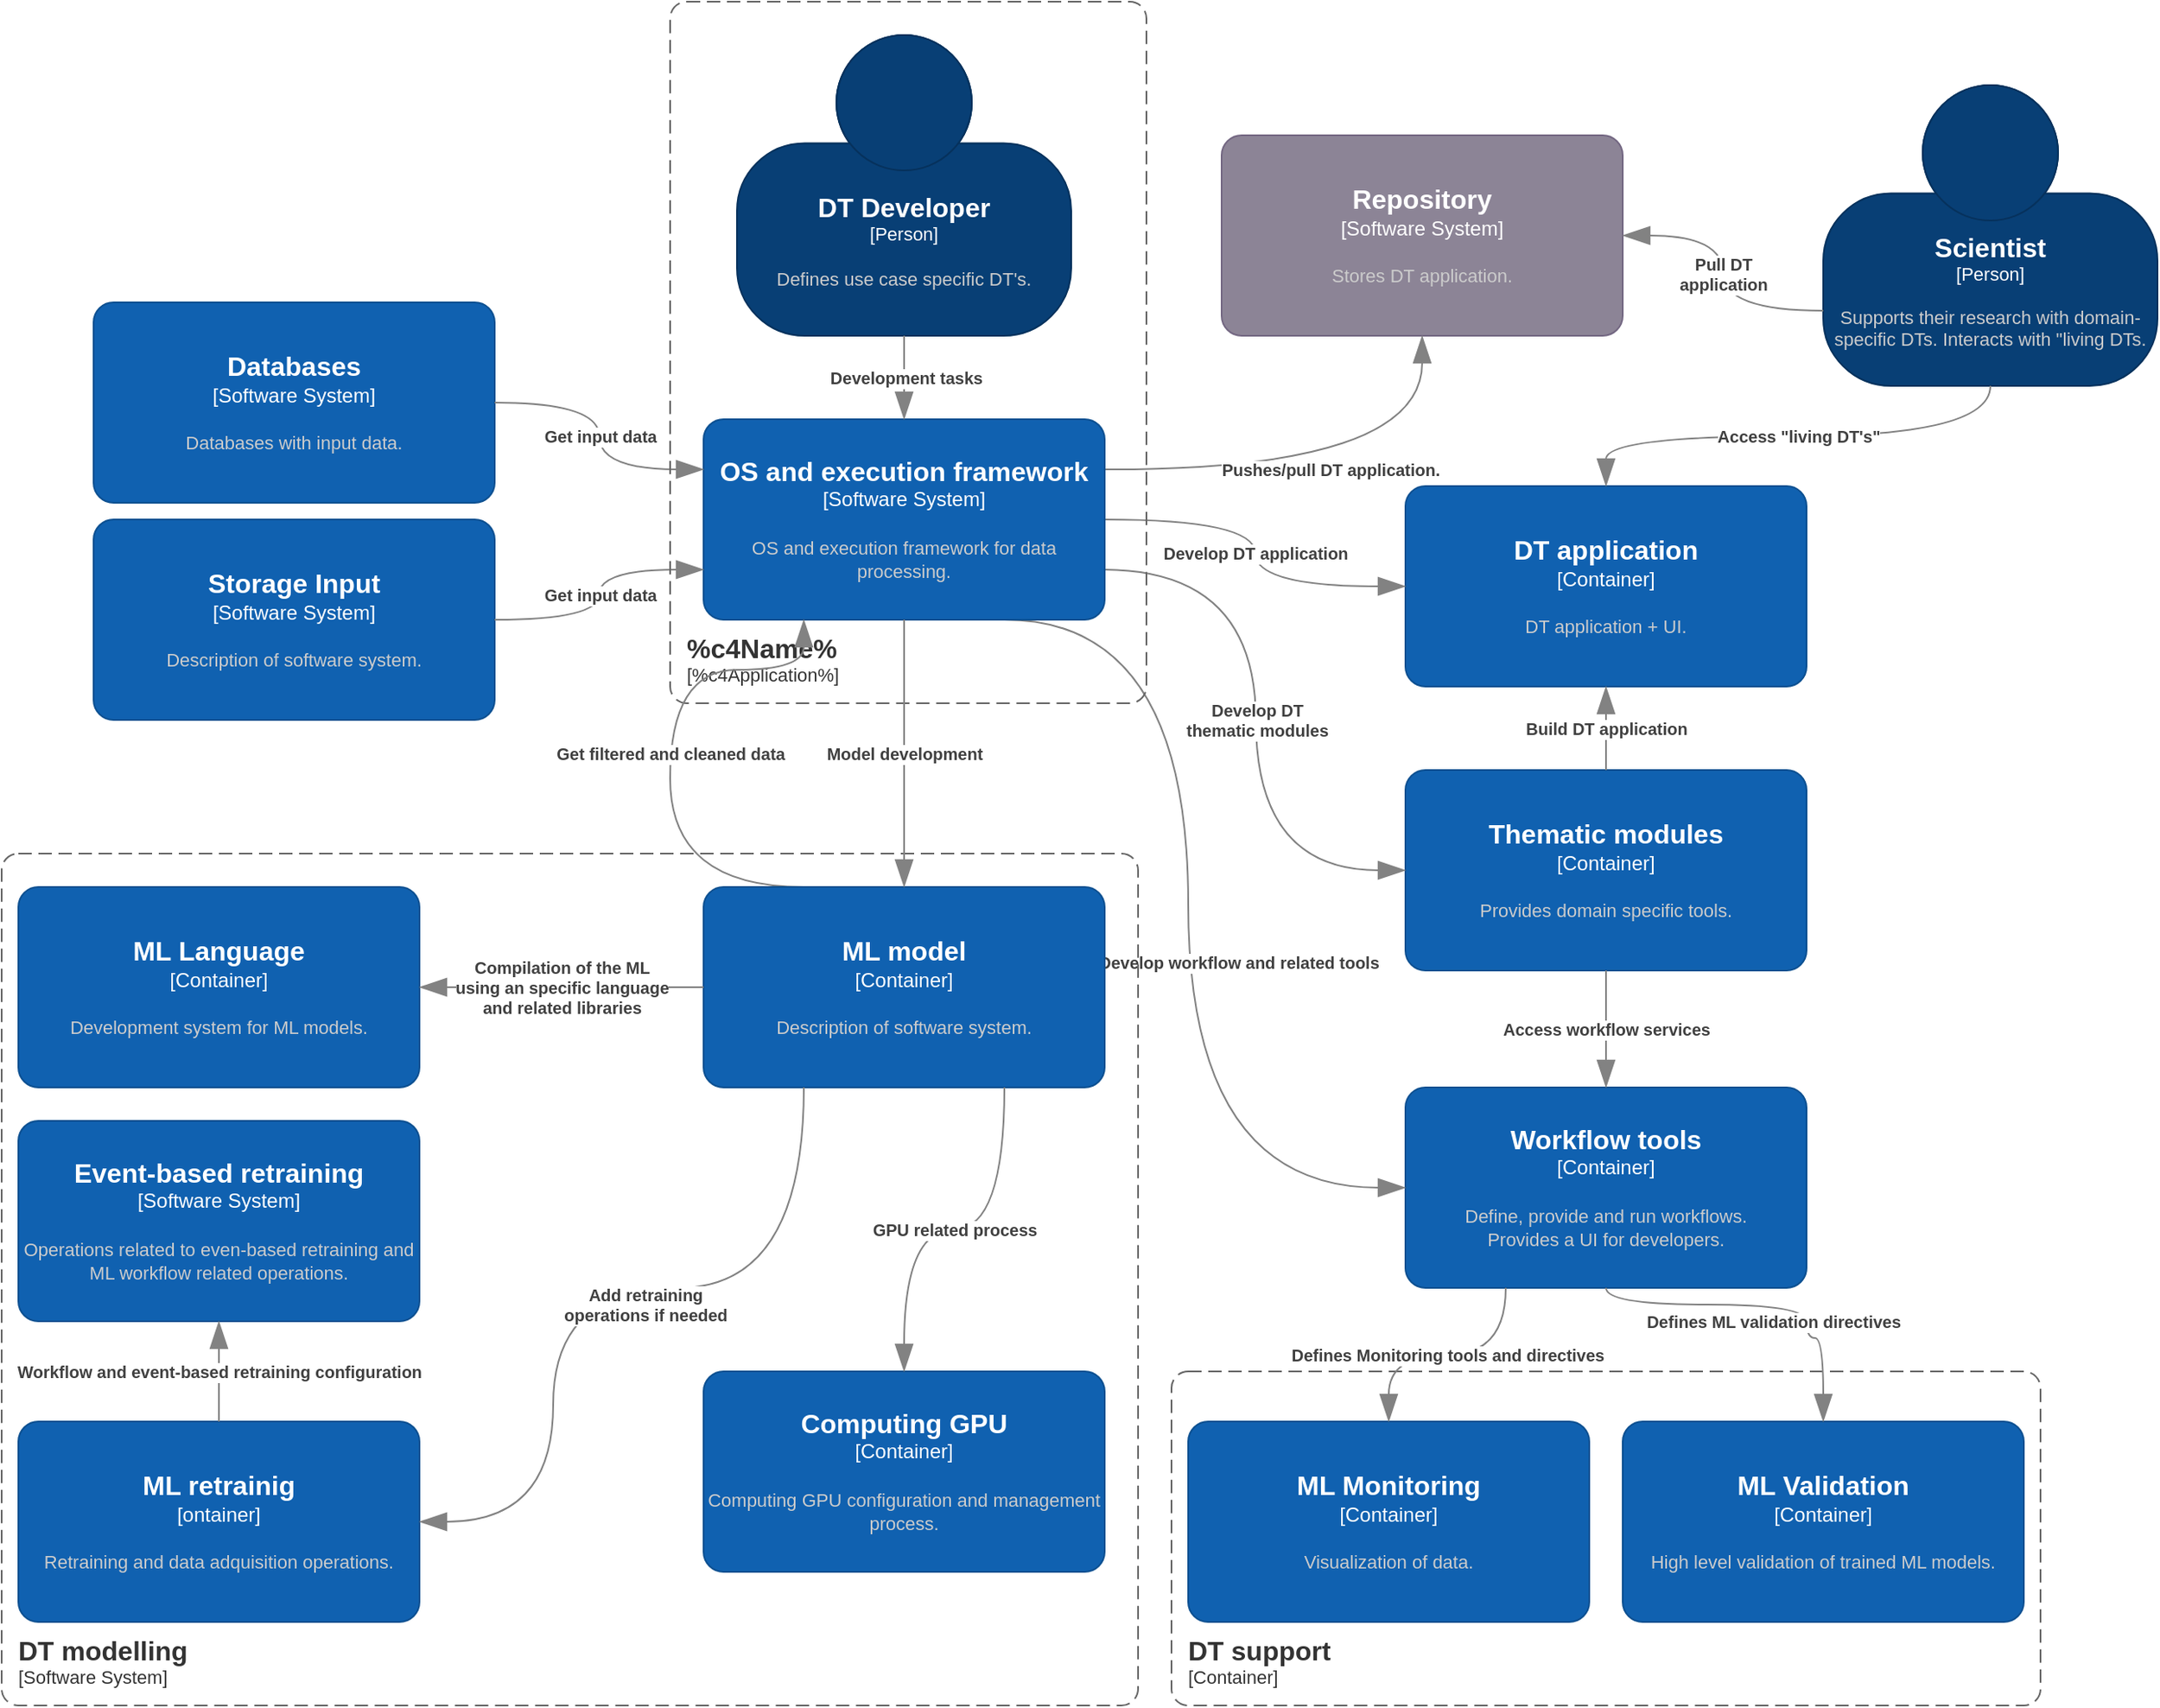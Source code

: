 <mxfile pages="2">
    <diagram id="XjhzDQteyE9ePMWk_pe2" name="DTE">
        <mxGraphModel dx="2040" dy="874" grid="1" gridSize="10" guides="1" tooltips="1" connect="1" arrows="1" fold="1" page="1" pageScale="1" pageWidth="827" pageHeight="1169" math="0" shadow="0">
            <root>
                <mxCell id="0"/>
                <mxCell id="1" parent="0"/>
                <object placeholders="1" c4Name="Scientist" c4Type="Person" c4Description="Supports their research with domain-specific DTs. Interacts with &quot;living DTs." label="&lt;font style=&quot;font-size: 16px&quot;&gt;&lt;b&gt;%c4Name%&lt;/b&gt;&lt;/font&gt;&lt;div&gt;[%c4Type%]&lt;/div&gt;&lt;br&gt;&lt;div&gt;&lt;font style=&quot;font-size: 11px&quot;&gt;&lt;font color=&quot;#cccccc&quot;&gt;%c4Description%&lt;/font&gt;&lt;/div&gt;" id="ag-keCTSZu-AHPG3-jmG-1">
                    <mxCell style="html=1;fontSize=11;dashed=0;whiteSpace=wrap;fillColor=#083F75;strokeColor=#06315C;fontColor=#ffffff;shape=mxgraph.c4.person2;align=center;metaEdit=1;points=[[0.5,0,0],[1,0.5,0],[1,0.75,0],[0.75,1,0],[0.5,1,0],[0.25,1,0],[0,0.75,0],[0,0.5,0]];resizable=0;" parent="1" vertex="1">
                        <mxGeometry x="430" y="59" width="200" height="180" as="geometry"/>
                    </mxCell>
                </object>
                <object placeholders="1" c4Name="DT application" c4Type="Container" c4Description="DT application + UI." label="&lt;font style=&quot;font-size: 16px&quot;&gt;&lt;b&gt;%c4Name%&lt;/b&gt;&lt;/font&gt;&lt;div&gt;[%c4Type%]&lt;/div&gt;&lt;br&gt;&lt;div&gt;&lt;font style=&quot;font-size: 11px&quot;&gt;&lt;font color=&quot;#cccccc&quot;&gt;%c4Description%&lt;/font&gt;&lt;/div&gt;" id="ag-keCTSZu-AHPG3-jmG-3">
                    <mxCell style="rounded=1;whiteSpace=wrap;html=1;labelBackgroundColor=none;fillColor=#1061B0;fontColor=#ffffff;align=center;arcSize=10;strokeColor=#0D5091;metaEdit=1;resizable=0;points=[[0.25,0,0],[0.5,0,0],[0.75,0,0],[1,0.25,0],[1,0.5,0],[1,0.75,0],[0.75,1,0],[0.5,1,0],[0.25,1,0],[0,0.75,0],[0,0.5,0],[0,0.25,0]];" parent="1" vertex="1">
                        <mxGeometry x="180" y="299" width="240" height="120" as="geometry"/>
                    </mxCell>
                </object>
                <object placeholders="1" c4Type="Relationship" c4Description="Access &quot;living DT's&quot;" label="&lt;div style=&quot;text-align: left&quot;&gt;&lt;div style=&quot;text-align: center&quot;&gt;&lt;b&gt;%c4Description%&lt;/b&gt;&lt;/div&gt;" id="ag-keCTSZu-AHPG3-jmG-5">
                    <mxCell style="endArrow=blockThin;html=1;fontSize=10;fontColor=#404040;strokeWidth=1;endFill=1;strokeColor=#828282;elbow=vertical;metaEdit=1;endSize=14;startSize=14;jumpStyle=arc;jumpSize=16;rounded=0;edgeStyle=orthogonalEdgeStyle;curved=1;exitX=0.5;exitY=1;exitDx=0;exitDy=0;exitPerimeter=0;entryX=0.5;entryY=0;entryDx=0;entryDy=0;entryPerimeter=0;" parent="1" source="ag-keCTSZu-AHPG3-jmG-1" target="ag-keCTSZu-AHPG3-jmG-3" edge="1">
                        <mxGeometry width="240" relative="1" as="geometry">
                            <mxPoint x="460" y="419" as="sourcePoint"/>
                            <mxPoint x="700" y="419" as="targetPoint"/>
                        </mxGeometry>
                    </mxCell>
                </object>
                <object placeholders="1" c4Name="Thematic modules" c4Type="Container" c4Description="Provides domain specific tools." label="&lt;font style=&quot;font-size: 16px&quot;&gt;&lt;b&gt;%c4Name%&lt;/b&gt;&lt;/font&gt;&lt;div&gt;[%c4Type%]&lt;/div&gt;&lt;br&gt;&lt;div&gt;&lt;font style=&quot;font-size: 11px&quot;&gt;&lt;font color=&quot;#cccccc&quot;&gt;%c4Description%&lt;/font&gt;&lt;/div&gt;" id="ag-keCTSZu-AHPG3-jmG-6">
                    <mxCell style="rounded=1;whiteSpace=wrap;html=1;labelBackgroundColor=none;fillColor=#1061B0;fontColor=#ffffff;align=center;arcSize=10;strokeColor=#0D5091;metaEdit=1;resizable=0;points=[[0.25,0,0],[0.5,0,0],[0.75,0,0],[1,0.25,0],[1,0.5,0],[1,0.75,0],[0.75,1,0],[0.5,1,0],[0.25,1,0],[0,0.75,0],[0,0.5,0],[0,0.25,0]];" parent="1" vertex="1">
                        <mxGeometry x="180" y="469" width="240" height="120" as="geometry"/>
                    </mxCell>
                </object>
                <object placeholders="1" c4Type="Relationship" c4Description="Build DT application" label="&lt;div style=&quot;text-align: left&quot;&gt;&lt;div style=&quot;text-align: center&quot;&gt;&lt;b&gt;%c4Description%&lt;/b&gt;&lt;/div&gt;" id="ag-keCTSZu-AHPG3-jmG-7">
                    <mxCell style="endArrow=blockThin;html=1;fontSize=10;fontColor=#404040;strokeWidth=1;endFill=1;strokeColor=#828282;elbow=vertical;metaEdit=1;endSize=14;startSize=14;jumpStyle=arc;jumpSize=16;rounded=0;edgeStyle=orthogonalEdgeStyle;curved=1;exitX=0.5;exitY=0;exitDx=0;exitDy=0;exitPerimeter=0;" parent="1" source="ag-keCTSZu-AHPG3-jmG-6" target="ag-keCTSZu-AHPG3-jmG-3" edge="1">
                        <mxGeometry width="240" relative="1" as="geometry">
                            <mxPoint x="290" y="319" as="sourcePoint"/>
                            <mxPoint x="530" y="319" as="targetPoint"/>
                        </mxGeometry>
                    </mxCell>
                </object>
                <object placeholders="1" c4Type="Relationship" c4Description="Develop DT&#10;thematic modules" label="&lt;div style=&quot;text-align: left&quot;&gt;&lt;div style=&quot;text-align: center&quot;&gt;&lt;b&gt;%c4Description%&lt;/b&gt;&lt;/div&gt;" id="ag-keCTSZu-AHPG3-jmG-8">
                    <mxCell style="endArrow=blockThin;html=1;fontSize=10;fontColor=#404040;strokeWidth=1;endFill=1;strokeColor=#828282;elbow=vertical;metaEdit=1;endSize=14;startSize=14;jumpStyle=arc;jumpSize=16;rounded=0;edgeStyle=orthogonalEdgeStyle;curved=1;entryX=0;entryY=0.5;entryDx=0;entryDy=0;entryPerimeter=0;" parent="1" target="ag-keCTSZu-AHPG3-jmG-6" edge="1">
                        <mxGeometry width="240" relative="1" as="geometry">
                            <mxPoint y="349" as="sourcePoint"/>
                            <mxPoint x="530" y="319" as="targetPoint"/>
                        </mxGeometry>
                    </mxCell>
                </object>
                <object placeholders="1" c4Name="Repository" c4Type="Software System" c4Description="Stores DT application." label="&lt;font style=&quot;font-size: 16px&quot;&gt;&lt;b&gt;%c4Name%&lt;/b&gt;&lt;/font&gt;&lt;div&gt;[%c4Type%]&lt;/div&gt;&lt;br&gt;&lt;div&gt;&lt;font style=&quot;font-size: 11px&quot;&gt;&lt;font color=&quot;#cccccc&quot;&gt;%c4Description%&lt;/font&gt;&lt;/div&gt;" id="ag-keCTSZu-AHPG3-jmG-9">
                    <mxCell style="rounded=1;whiteSpace=wrap;html=1;labelBackgroundColor=none;fillColor=#8C8496;fontColor=#ffffff;align=center;arcSize=10;strokeColor=#736782;metaEdit=1;resizable=0;points=[[0.25,0,0],[0.5,0,0],[0.75,0,0],[1,0.25,0],[1,0.5,0],[1,0.75,0],[0.75,1,0],[0.5,1,0],[0.25,1,0],[0,0.75,0],[0,0.5,0],[0,0.25,0]];" parent="1" vertex="1">
                        <mxGeometry x="70" y="89" width="240" height="120" as="geometry"/>
                    </mxCell>
                </object>
                <object placeholders="1" c4Type="Relationship" c4Description="Pushes/pull DT application." label="&lt;div style=&quot;text-align: left&quot;&gt;&lt;div style=&quot;text-align: center&quot;&gt;&lt;b&gt;%c4Description%&lt;/b&gt;&lt;/div&gt;" id="ag-keCTSZu-AHPG3-jmG-10">
                    <mxCell style="endArrow=blockThin;html=1;fontSize=10;fontColor=#404040;strokeWidth=1;endFill=1;strokeColor=#828282;elbow=vertical;metaEdit=1;endSize=14;startSize=14;jumpStyle=arc;jumpSize=16;rounded=0;edgeStyle=orthogonalEdgeStyle;curved=1;entryX=0.5;entryY=1;entryDx=0;entryDy=0;entryPerimeter=0;" parent="1" target="ag-keCTSZu-AHPG3-jmG-9" edge="1">
                        <mxGeometry width="240" relative="1" as="geometry">
                            <mxPoint y="289" as="sourcePoint"/>
                            <mxPoint x="530" y="429" as="targetPoint"/>
                        </mxGeometry>
                    </mxCell>
                </object>
                <object placeholders="1" c4Type="Relationship" c4Description="Pull DT&#10;application" label="&lt;div style=&quot;text-align: left&quot;&gt;&lt;div style=&quot;text-align: center&quot;&gt;&lt;b&gt;%c4Description%&lt;/b&gt;&lt;/div&gt;" id="ag-keCTSZu-AHPG3-jmG-11">
                    <mxCell style="endArrow=blockThin;html=1;fontSize=10;fontColor=#404040;strokeWidth=1;endFill=1;strokeColor=#828282;elbow=vertical;metaEdit=1;endSize=14;startSize=14;jumpStyle=arc;jumpSize=16;rounded=0;edgeStyle=orthogonalEdgeStyle;curved=1;exitX=0;exitY=0.75;exitDx=0;exitDy=0;exitPerimeter=0;entryX=1;entryY=0.5;entryDx=0;entryDy=0;entryPerimeter=0;" parent="1" source="ag-keCTSZu-AHPG3-jmG-1" target="ag-keCTSZu-AHPG3-jmG-9" edge="1">
                        <mxGeometry width="240" relative="1" as="geometry">
                            <mxPoint x="290" y="429" as="sourcePoint"/>
                            <mxPoint x="530" y="429" as="targetPoint"/>
                        </mxGeometry>
                    </mxCell>
                </object>
                <object placeholders="1" c4Name="Workflow tools" c4Type="Container" c4Description="Define, provide and run workflows.&#10;Provides a UI for developers." label="&lt;font style=&quot;font-size: 16px&quot;&gt;&lt;b&gt;%c4Name%&lt;/b&gt;&lt;/font&gt;&lt;div&gt;[%c4Type%]&lt;/div&gt;&lt;br&gt;&lt;div&gt;&lt;font style=&quot;font-size: 11px&quot;&gt;&lt;font color=&quot;#cccccc&quot;&gt;%c4Description%&lt;/font&gt;&lt;/div&gt;" id="ag-keCTSZu-AHPG3-jmG-12">
                    <mxCell style="rounded=1;whiteSpace=wrap;html=1;labelBackgroundColor=none;fillColor=#1061B0;fontColor=#ffffff;align=center;arcSize=10;strokeColor=#0D5091;metaEdit=1;resizable=0;points=[[0.25,0,0],[0.5,0,0],[0.75,0,0],[1,0.25,0],[1,0.5,0],[1,0.75,0],[0.75,1,0],[0.5,1,0],[0.25,1,0],[0,0.75,0],[0,0.5,0],[0,0.25,0]];" parent="1" vertex="1">
                        <mxGeometry x="180" y="659" width="240" height="120" as="geometry"/>
                    </mxCell>
                </object>
                <object placeholders="1" c4Type="Relationship" c4Description="Access workflow services" label="&lt;div style=&quot;text-align: left&quot;&gt;&lt;div style=&quot;text-align: center&quot;&gt;&lt;b&gt;%c4Description%&lt;/b&gt;&lt;/div&gt;" id="ag-keCTSZu-AHPG3-jmG-14">
                    <mxCell style="endArrow=blockThin;html=1;fontSize=10;fontColor=#404040;strokeWidth=1;endFill=1;strokeColor=#828282;elbow=vertical;metaEdit=1;endSize=14;startSize=14;jumpStyle=arc;jumpSize=16;rounded=0;edgeStyle=orthogonalEdgeStyle;curved=1;exitX=0.5;exitY=1;exitDx=0;exitDy=0;exitPerimeter=0;entryX=0.5;entryY=0;entryDx=0;entryDy=0;entryPerimeter=0;" parent="1" source="ag-keCTSZu-AHPG3-jmG-6" target="ag-keCTSZu-AHPG3-jmG-12" edge="1">
                        <mxGeometry width="240" relative="1" as="geometry">
                            <mxPoint x="290" y="659" as="sourcePoint"/>
                            <mxPoint x="530" y="659" as="targetPoint"/>
                        </mxGeometry>
                    </mxCell>
                </object>
                <object placeholders="1" c4Type="Relationship" c4Description="Develop DT application" label="&lt;div style=&quot;text-align: left&quot;&gt;&lt;div style=&quot;text-align: center&quot;&gt;&lt;b&gt;%c4Description%&lt;/b&gt;&lt;/div&gt;" id="ag-keCTSZu-AHPG3-jmG-15">
                    <mxCell style="endArrow=blockThin;html=1;fontSize=10;fontColor=#404040;strokeWidth=1;endFill=1;strokeColor=#828282;elbow=vertical;metaEdit=1;endSize=14;startSize=14;jumpStyle=arc;jumpSize=16;rounded=0;edgeStyle=orthogonalEdgeStyle;curved=1;entryX=0;entryY=0.5;entryDx=0;entryDy=0;entryPerimeter=0;exitX=1;exitY=0.5;exitDx=0;exitDy=0;exitPerimeter=0;" parent="1" source="ag-keCTSZu-AHPG3-jmG-39" target="ag-keCTSZu-AHPG3-jmG-3" edge="1">
                        <mxGeometry width="240" relative="1" as="geometry">
                            <mxPoint x="290" y="429" as="sourcePoint"/>
                            <mxPoint x="530" y="429" as="targetPoint"/>
                        </mxGeometry>
                    </mxCell>
                </object>
                <object placeholders="1" c4Type="Relationship" c4Description="Develop workflow and related tools" label="&lt;div style=&quot;text-align: left&quot;&gt;&lt;div style=&quot;text-align: center&quot;&gt;&lt;b&gt;%c4Description%&lt;/b&gt;&lt;/div&gt;" id="ag-keCTSZu-AHPG3-jmG-18">
                    <mxCell style="endArrow=blockThin;html=1;fontSize=10;fontColor=#404040;strokeWidth=1;endFill=1;strokeColor=#828282;elbow=vertical;metaEdit=1;endSize=14;startSize=14;jumpStyle=arc;jumpSize=16;rounded=0;edgeStyle=orthogonalEdgeStyle;curved=1;exitX=0.75;exitY=1;exitDx=0;exitDy=0;exitPerimeter=0;entryX=0;entryY=0.5;entryDx=0;entryDy=0;entryPerimeter=0;" parent="1" source="ag-keCTSZu-AHPG3-jmG-39" target="ag-keCTSZu-AHPG3-jmG-12" edge="1">
                        <mxGeometry x="0.086" y="30" width="240" relative="1" as="geometry">
                            <mxPoint x="180" y="659" as="sourcePoint"/>
                            <mxPoint x="530" y="429" as="targetPoint"/>
                            <mxPoint as="offset"/>
                            <Array as="points">
                                <mxPoint x="50" y="379"/>
                                <mxPoint x="50" y="719"/>
                            </Array>
                        </mxGeometry>
                    </mxCell>
                </object>
                <mxCell id="ag-keCTSZu-AHPG3-jmG-24" value="" style="group" parent="1" vertex="1" connectable="0">
                    <mxGeometry x="40" y="829" width="520" height="200" as="geometry"/>
                </mxCell>
                <object placeholders="1" c4Name="ML Validation" c4Type="Container" c4Description="High level validation of trained ML models." label="&lt;font style=&quot;font-size: 16px&quot;&gt;&lt;b&gt;%c4Name%&lt;/b&gt;&lt;/font&gt;&lt;div&gt;[%c4Type%]&lt;/div&gt;&lt;br&gt;&lt;div&gt;&lt;font style=&quot;font-size: 11px&quot;&gt;&lt;font color=&quot;#cccccc&quot;&gt;%c4Description%&lt;/font&gt;&lt;/div&gt;" id="ag-keCTSZu-AHPG3-jmG-21">
                    <mxCell style="rounded=1;whiteSpace=wrap;html=1;labelBackgroundColor=none;fillColor=#1061B0;fontColor=#ffffff;align=center;arcSize=10;strokeColor=#0D5091;metaEdit=1;resizable=0;points=[[0.25,0,0],[0.5,0,0],[0.75,0,0],[1,0.25,0],[1,0.5,0],[1,0.75,0],[0.75,1,0],[0.5,1,0],[0.25,1,0],[0,0.75,0],[0,0.5,0],[0,0.25,0]];" parent="ag-keCTSZu-AHPG3-jmG-24" vertex="1">
                        <mxGeometry x="270" y="30" width="240" height="120" as="geometry"/>
                    </mxCell>
                </object>
                <object placeholders="1" c4Name="ML Monitoring" c4Type="Container" c4Description="Visualization of data." label="&lt;font style=&quot;font-size: 16px&quot;&gt;&lt;b&gt;%c4Name%&lt;/b&gt;&lt;/font&gt;&lt;div&gt;[%c4Type%]&lt;/div&gt;&lt;br&gt;&lt;div&gt;&lt;font style=&quot;font-size: 11px&quot;&gt;&lt;font color=&quot;#cccccc&quot;&gt;%c4Description%&lt;/font&gt;&lt;/div&gt;" id="ag-keCTSZu-AHPG3-jmG-22">
                    <mxCell style="rounded=1;whiteSpace=wrap;html=1;labelBackgroundColor=none;fillColor=#1061B0;fontColor=#ffffff;align=center;arcSize=10;strokeColor=#0D5091;metaEdit=1;resizable=0;points=[[0.25,0,0],[0.5,0,0],[0.75,0,0],[1,0.25,0],[1,0.5,0],[1,0.75,0],[0.75,1,0],[0.5,1,0],[0.25,1,0],[0,0.75,0],[0,0.5,0],[0,0.25,0]];" parent="ag-keCTSZu-AHPG3-jmG-24" vertex="1">
                        <mxGeometry x="10" y="30" width="240" height="120" as="geometry"/>
                    </mxCell>
                </object>
                <object placeholders="1" c4Name="DT support" c4Type="ContainerScopeBoundary" c4Application="Container" label="&lt;font style=&quot;font-size: 16px&quot;&gt;&lt;b&gt;&lt;div style=&quot;text-align: left&quot;&gt;%c4Name%&lt;/div&gt;&lt;/b&gt;&lt;/font&gt;&lt;div style=&quot;text-align: left&quot;&gt;[%c4Application%]&lt;/div&gt;" id="ag-keCTSZu-AHPG3-jmG-23">
                    <mxCell style="rounded=1;fontSize=11;whiteSpace=wrap;html=1;dashed=1;arcSize=20;fillColor=none;strokeColor=#666666;fontColor=#333333;labelBackgroundColor=none;align=left;verticalAlign=bottom;labelBorderColor=none;spacingTop=0;spacing=10;dashPattern=8 4;metaEdit=1;rotatable=0;perimeter=rectanglePerimeter;noLabel=0;labelPadding=0;allowArrows=0;connectable=0;expand=0;recursiveResize=0;editable=1;pointerEvents=0;absoluteArcSize=1;points=[[0.25,0,0],[0.5,0,0],[0.75,0,0],[1,0.25,0],[1,0.5,0],[1,0.75,0],[0.75,1,0],[0.5,1,0],[0.25,1,0],[0,0.75,0],[0,0.5,0],[0,0.25,0]];" parent="ag-keCTSZu-AHPG3-jmG-24" vertex="1">
                        <mxGeometry width="520" height="200" as="geometry"/>
                    </mxCell>
                </object>
                <mxCell id="ag-keCTSZu-AHPG3-jmG-50" value="" style="group" parent="1" vertex="1" connectable="0">
                    <mxGeometry x="-605" y="189" width="630" height="250" as="geometry"/>
                </mxCell>
                <object placeholders="1" c4Name="Storage Input" c4Type="Software System" c4Description="Description of software system." label="&lt;font style=&quot;font-size: 16px&quot;&gt;&lt;b&gt;%c4Name%&lt;/b&gt;&lt;/font&gt;&lt;div&gt;[%c4Type%]&lt;/div&gt;&lt;br&gt;&lt;div&gt;&lt;font style=&quot;font-size: 11px&quot;&gt;&lt;font color=&quot;#cccccc&quot;&gt;%c4Description%&lt;/font&gt;&lt;/div&gt;" id="ag-keCTSZu-AHPG3-jmG-38">
                    <mxCell style="rounded=1;whiteSpace=wrap;html=1;labelBackgroundColor=none;fillColor=#1061B0;fontColor=#ffffff;align=center;arcSize=10;strokeColor=#0D5091;metaEdit=1;resizable=0;points=[[0.25,0,0],[0.5,0,0],[0.75,0,0],[1,0.25,0],[1,0.5,0],[1,0.75,0],[0.75,1,0],[0.5,1,0],[0.25,1,0],[0,0.75,0],[0,0.5,0],[0,0.25,0]];" parent="ag-keCTSZu-AHPG3-jmG-50" vertex="1">
                        <mxGeometry y="130" width="240" height="120" as="geometry"/>
                    </mxCell>
                </object>
                <object placeholders="1" c4Name="OS and execution framework" c4Type="Software System" c4Description="OS and execution framework for data processing." label="&lt;font style=&quot;font-size: 16px&quot;&gt;&lt;b&gt;%c4Name%&lt;/b&gt;&lt;/font&gt;&lt;div&gt;[%c4Type%]&lt;/div&gt;&lt;br&gt;&lt;div&gt;&lt;font style=&quot;font-size: 11px&quot;&gt;&lt;font color=&quot;#cccccc&quot;&gt;%c4Description%&lt;/font&gt;&lt;/div&gt;" id="ag-keCTSZu-AHPG3-jmG-39">
                    <mxCell style="rounded=1;whiteSpace=wrap;html=1;labelBackgroundColor=none;fillColor=#1061B0;fontColor=#ffffff;align=center;arcSize=10;strokeColor=#0D5091;metaEdit=1;resizable=0;points=[[0.25,0,0],[0.5,0,0],[0.75,0,0],[1,0.25,0],[1,0.5,0],[1,0.75,0],[0.75,1,0],[0.5,1,0],[0.25,1,0],[0,0.75,0],[0,0.5,0],[0,0.25,0]];" parent="ag-keCTSZu-AHPG3-jmG-50" vertex="1">
                        <mxGeometry x="365" y="70" width="240" height="120" as="geometry"/>
                    </mxCell>
                </object>
                <object placeholders="1" c4Name="Databases" c4Type="Software System" c4Description="Databases with input data." label="&lt;font style=&quot;font-size: 16px&quot;&gt;&lt;b&gt;%c4Name%&lt;/b&gt;&lt;/font&gt;&lt;div&gt;[%c4Type%]&lt;/div&gt;&lt;br&gt;&lt;div&gt;&lt;font style=&quot;font-size: 11px&quot;&gt;&lt;font color=&quot;#cccccc&quot;&gt;%c4Description%&lt;/font&gt;&lt;/div&gt;" id="ag-keCTSZu-AHPG3-jmG-41">
                    <mxCell style="rounded=1;whiteSpace=wrap;html=1;labelBackgroundColor=none;fillColor=#1061B0;fontColor=#ffffff;align=center;arcSize=10;strokeColor=#0D5091;metaEdit=1;resizable=0;points=[[0.25,0,0],[0.5,0,0],[0.75,0,0],[1,0.25,0],[1,0.5,0],[1,0.75,0],[0.75,1,0],[0.5,1,0],[0.25,1,0],[0,0.75,0],[0,0.5,0],[0,0.25,0]];" parent="ag-keCTSZu-AHPG3-jmG-50" vertex="1">
                        <mxGeometry width="240" height="120" as="geometry"/>
                    </mxCell>
                </object>
                <object placeholders="1" c4Type="Relationship" c4Description="Get input data" label="&lt;div style=&quot;text-align: left&quot;&gt;&lt;div style=&quot;text-align: center&quot;&gt;&lt;b&gt;%c4Description%&lt;/b&gt;&lt;/div&gt;" id="ag-keCTSZu-AHPG3-jmG-43">
                    <mxCell style="endArrow=blockThin;html=1;fontSize=10;fontColor=#404040;strokeWidth=1;endFill=1;strokeColor=#828282;elbow=vertical;metaEdit=1;endSize=14;startSize=14;jumpStyle=arc;jumpSize=16;rounded=0;edgeStyle=orthogonalEdgeStyle;curved=1;exitX=1;exitY=0.5;exitDx=0;exitDy=0;exitPerimeter=0;entryX=0;entryY=0.25;entryDx=0;entryDy=0;entryPerimeter=0;" parent="ag-keCTSZu-AHPG3-jmG-50" source="ag-keCTSZu-AHPG3-jmG-41" target="ag-keCTSZu-AHPG3-jmG-39" edge="1">
                        <mxGeometry width="240" relative="1" as="geometry">
                            <mxPoint x="730" y="330" as="sourcePoint"/>
                            <mxPoint x="970" y="330" as="targetPoint"/>
                        </mxGeometry>
                    </mxCell>
                </object>
                <object placeholders="1" c4Type="Relationship" c4Description="Get input data" label="&lt;div style=&quot;text-align: left&quot;&gt;&lt;div style=&quot;text-align: center&quot;&gt;&lt;b&gt;%c4Description%&lt;/b&gt;&lt;/div&gt;" id="ag-keCTSZu-AHPG3-jmG-45">
                    <mxCell style="endArrow=blockThin;html=1;fontSize=10;fontColor=#404040;strokeWidth=1;endFill=1;strokeColor=#828282;elbow=vertical;metaEdit=1;endSize=14;startSize=14;jumpStyle=arc;jumpSize=16;rounded=0;edgeStyle=orthogonalEdgeStyle;curved=1;exitX=1;exitY=0.5;exitDx=0;exitDy=0;exitPerimeter=0;entryX=0;entryY=0.75;entryDx=0;entryDy=0;entryPerimeter=0;" parent="ag-keCTSZu-AHPG3-jmG-50" source="ag-keCTSZu-AHPG3-jmG-38" target="ag-keCTSZu-AHPG3-jmG-39" edge="1">
                        <mxGeometry width="240" relative="1" as="geometry">
                            <mxPoint x="730" y="330" as="sourcePoint"/>
                            <mxPoint x="970" y="330" as="targetPoint"/>
                        </mxGeometry>
                    </mxCell>
                </object>
                <object label="&lt;font style=&quot;font-size: 16px&quot;&gt;&lt;b&gt;&lt;div style=&quot;text-align: left&quot;&gt;%c4Name%&lt;/div&gt;&lt;/b&gt;&lt;/font&gt;&lt;div style=&quot;text-align: left&quot;&gt;[%c4Application%]&lt;/div&gt;" id="h6rR-sYvpGJQAhA7NCHZ-5">
                    <mxCell style="rounded=1;fontSize=11;whiteSpace=wrap;html=1;dashed=1;arcSize=20;fillColor=none;strokeColor=#666666;fontColor=#333333;labelBackgroundColor=none;align=left;verticalAlign=bottom;labelBorderColor=none;spacingTop=0;spacing=10;dashPattern=8 4;metaEdit=1;rotatable=0;perimeter=rectanglePerimeter;noLabel=0;labelPadding=0;allowArrows=0;connectable=0;expand=0;recursiveResize=0;editable=1;pointerEvents=0;absoluteArcSize=1;points=[[0.25,0,0],[0.5,0,0],[0.75,0,0],[1,0.25,0],[1,0.5,0],[1,0.75,0],[0.75,1,0],[0.5,1,0],[0.25,1,0],[0,0.75,0],[0,0.5,0],[0,0.25,0]];" parent="ag-keCTSZu-AHPG3-jmG-50" vertex="1">
                        <mxGeometry x="345" y="-180" width="285" height="420" as="geometry"/>
                    </mxCell>
                </object>
                <object placeholders="1" c4Type="Relationship" c4Description="Get filtered and cleaned data" label="&lt;div style=&quot;text-align: left&quot;&gt;&lt;div style=&quot;text-align: center&quot;&gt;&lt;b&gt;%c4Description%&lt;/b&gt;&lt;/div&gt;" id="ag-keCTSZu-AHPG3-jmG-52">
                    <mxCell style="endArrow=blockThin;html=1;fontSize=10;fontColor=#404040;strokeWidth=1;endFill=1;strokeColor=#828282;elbow=vertical;metaEdit=1;endSize=14;startSize=14;jumpStyle=arc;jumpSize=16;rounded=0;edgeStyle=orthogonalEdgeStyle;curved=1;exitX=0.25;exitY=0;exitDx=0;exitDy=0;exitPerimeter=0;entryX=0.25;entryY=1;entryDx=0;entryDy=0;entryPerimeter=0;" parent="1" source="ag-keCTSZu-AHPG3-jmG-26" target="ag-keCTSZu-AHPG3-jmG-39" edge="1">
                        <mxGeometry width="240" relative="1" as="geometry">
                            <mxPoint x="-300" y="619" as="sourcePoint"/>
                            <mxPoint x="-60" y="619" as="targetPoint"/>
                            <Array as="points">
                                <mxPoint x="-260" y="539"/>
                                <mxPoint x="-260" y="409"/>
                                <mxPoint x="-180" y="409"/>
                            </Array>
                        </mxGeometry>
                    </mxCell>
                </object>
                <object placeholders="1" c4Name="ML Language" c4Type="Container" c4Description="Development system for ML models." label="&lt;font style=&quot;font-size: 16px&quot;&gt;&lt;b&gt;%c4Name%&lt;/b&gt;&lt;/font&gt;&lt;div&gt;[%c4Type%]&lt;/div&gt;&lt;br&gt;&lt;div&gt;&lt;font style=&quot;font-size: 11px&quot;&gt;&lt;font color=&quot;#cccccc&quot;&gt;%c4Description%&lt;/font&gt;&lt;/div&gt;" id="ag-keCTSZu-AHPG3-jmG-25">
                    <mxCell style="rounded=1;whiteSpace=wrap;html=1;labelBackgroundColor=none;fillColor=#1061B0;fontColor=#ffffff;align=center;arcSize=10;strokeColor=#0D5091;metaEdit=1;resizable=0;points=[[0.25,0,0],[0.5,0,0],[0.75,0,0],[1,0.25,0],[1,0.5,0],[1,0.75,0],[0.75,1,0],[0.5,1,0],[0.25,1,0],[0,0.75,0],[0,0.5,0],[0,0.25,0]];" parent="1" vertex="1">
                        <mxGeometry x="-650" y="539.005" width="240" height="120" as="geometry"/>
                    </mxCell>
                </object>
                <object placeholders="1" c4Name="ML model" c4Type="Container" c4Description="Description of software system." label="&lt;font style=&quot;font-size: 16px&quot;&gt;&lt;b&gt;%c4Name%&lt;/b&gt;&lt;/font&gt;&lt;div&gt;[%c4Type%]&lt;/div&gt;&lt;br&gt;&lt;div&gt;&lt;font style=&quot;font-size: 11px&quot;&gt;&lt;font color=&quot;#cccccc&quot;&gt;%c4Description%&lt;/font&gt;&lt;/div&gt;" id="ag-keCTSZu-AHPG3-jmG-26">
                    <mxCell style="rounded=1;whiteSpace=wrap;html=1;labelBackgroundColor=none;fillColor=#1061B0;fontColor=#ffffff;align=center;arcSize=10;strokeColor=#0D5091;metaEdit=1;resizable=0;points=[[0.25,0,0],[0.5,0,0],[0.75,0,0],[1,0.25,0],[1,0.5,0],[1,0.75,0],[0.75,1,0],[0.5,1,0],[0.25,1,0],[0,0.75,0],[0,0.5,0],[0,0.25,0]];" parent="1" vertex="1">
                        <mxGeometry x="-240" y="538.997" width="240" height="120" as="geometry"/>
                    </mxCell>
                </object>
                <object placeholders="1" c4Type="Relationship" c4Description="Compilation of the ML&#10;using an specific language&#10;and related libraries" label="&lt;div style=&quot;text-align: left&quot;&gt;&lt;div style=&quot;text-align: center&quot;&gt;&lt;b&gt;%c4Description%&lt;/b&gt;&lt;/div&gt;" id="ag-keCTSZu-AHPG3-jmG-31">
                    <mxCell style="endArrow=blockThin;html=1;fontSize=10;fontColor=#404040;strokeWidth=1;endFill=1;strokeColor=#828282;elbow=vertical;metaEdit=1;endSize=14;startSize=14;jumpStyle=arc;jumpSize=16;rounded=0;edgeStyle=orthogonalEdgeStyle;curved=1;exitX=0;exitY=0.5;exitDx=0;exitDy=0;exitPerimeter=0;entryX=1;entryY=0.5;entryDx=0;entryDy=0;entryPerimeter=0;" parent="1" source="ag-keCTSZu-AHPG3-jmG-26" target="ag-keCTSZu-AHPG3-jmG-25" edge="1">
                        <mxGeometry width="240" relative="1" as="geometry">
                            <mxPoint x="300" y="1039.641" as="sourcePoint"/>
                            <mxPoint x="540" y="1039.641" as="targetPoint"/>
                        </mxGeometry>
                    </mxCell>
                </object>
                <object placeholders="1" c4Name="ML retrainig" c4Type="ontainer" c4Description="Retraining and data adquisition operations." label="&lt;font style=&quot;font-size: 16px&quot;&gt;&lt;b&gt;%c4Name%&lt;/b&gt;&lt;/font&gt;&lt;div&gt;[%c4Type%]&lt;/div&gt;&lt;br&gt;&lt;div&gt;&lt;font style=&quot;font-size: 11px&quot;&gt;&lt;font color=&quot;#cccccc&quot;&gt;%c4Description%&lt;/font&gt;&lt;/div&gt;" id="ag-keCTSZu-AHPG3-jmG-33">
                    <mxCell style="rounded=1;whiteSpace=wrap;html=1;labelBackgroundColor=none;fillColor=#1061B0;fontColor=#ffffff;align=center;arcSize=10;strokeColor=#0D5091;metaEdit=1;resizable=0;points=[[0.25,0,0],[0.5,0,0],[0.75,0,0],[1,0.25,0],[1,0.5,0],[1,0.75,0],[0.75,1,0],[0.5,1,0],[0.25,1,0],[0,0.75,0],[0,0.5,0],[0,0.25,0]];" parent="1" vertex="1">
                        <mxGeometry x="-650" y="858.997" width="240" height="120" as="geometry"/>
                    </mxCell>
                </object>
                <object placeholders="1" c4Type="Relationship" c4Description="Add retraining&#10;operations if needed" label="&lt;div style=&quot;text-align: left&quot;&gt;&lt;div style=&quot;text-align: center&quot;&gt;&lt;b&gt;%c4Description%&lt;/b&gt;&lt;/div&gt;" id="ag-keCTSZu-AHPG3-jmG-34">
                    <mxCell style="endArrow=blockThin;html=1;fontSize=10;fontColor=#404040;strokeWidth=1;endFill=1;strokeColor=#828282;elbow=vertical;metaEdit=1;endSize=14;startSize=14;jumpStyle=arc;jumpSize=16;rounded=0;edgeStyle=orthogonalEdgeStyle;curved=1;exitX=0.25;exitY=1;exitDx=0;exitDy=0;exitPerimeter=0;entryX=1;entryY=0.5;entryDx=0;entryDy=0;entryPerimeter=0;" parent="1" source="ag-keCTSZu-AHPG3-jmG-26" target="ag-keCTSZu-AHPG3-jmG-33" edge="1">
                        <mxGeometry x="-0.122" y="10" width="240" relative="1" as="geometry">
                            <mxPoint x="240" y="1157.205" as="sourcePoint"/>
                            <mxPoint x="220" y="1106.821" as="targetPoint"/>
                            <Array as="points">
                                <mxPoint x="-180" y="779"/>
                                <mxPoint x="-330" y="779"/>
                                <mxPoint x="-330" y="919"/>
                            </Array>
                            <mxPoint as="offset"/>
                        </mxGeometry>
                    </mxCell>
                </object>
                <object placeholders="1" c4Name="Event-based retraining" c4Type="Software System" c4Description="Operations related to even-based retraining and ML workflow related operations." label="&lt;font style=&quot;font-size: 16px&quot;&gt;&lt;b&gt;%c4Name%&lt;/b&gt;&lt;/font&gt;&lt;div&gt;[%c4Type%]&lt;/div&gt;&lt;br&gt;&lt;div&gt;&lt;font style=&quot;font-size: 11px&quot;&gt;&lt;font color=&quot;#cccccc&quot;&gt;%c4Description%&lt;/font&gt;&lt;/div&gt;" id="ag-keCTSZu-AHPG3-jmG-35">
                    <mxCell style="rounded=1;whiteSpace=wrap;html=1;labelBackgroundColor=none;fillColor=#1061B0;fontColor=#ffffff;align=center;arcSize=10;strokeColor=#0D5091;metaEdit=1;resizable=0;points=[[0.25,0,0],[0.5,0,0],[0.75,0,0],[1,0.25,0],[1,0.5,0],[1,0.75,0],[0.75,1,0],[0.5,1,0],[0.25,1,0],[0,0.75,0],[0,0.5,0],[0,0.25,0]];" parent="1" vertex="1">
                        <mxGeometry x="-650" y="679.005" width="240" height="120" as="geometry"/>
                    </mxCell>
                </object>
                <object placeholders="1" c4Type="Relationship" c4Description="Workflow and event-based retraining configuration" label="&lt;div style=&quot;text-align: left&quot;&gt;&lt;div style=&quot;text-align: center&quot;&gt;&lt;b&gt;%c4Description%&lt;/b&gt;&lt;/div&gt;" id="ag-keCTSZu-AHPG3-jmG-36">
                    <mxCell style="endArrow=blockThin;html=1;fontSize=10;fontColor=#404040;strokeWidth=1;endFill=1;strokeColor=#828282;elbow=vertical;metaEdit=1;endSize=14;startSize=14;jumpStyle=arc;jumpSize=16;rounded=0;edgeStyle=orthogonalEdgeStyle;curved=1;exitX=0.5;exitY=0;exitDx=0;exitDy=0;exitPerimeter=0;entryX=0.5;entryY=1;entryDx=0;entryDy=0;entryPerimeter=0;" parent="1" source="ag-keCTSZu-AHPG3-jmG-33" target="ag-keCTSZu-AHPG3-jmG-35" edge="1">
                        <mxGeometry width="240" relative="1" as="geometry">
                            <mxPoint x="-250" y="770.923" as="sourcePoint"/>
                            <mxPoint x="-10" y="770.923" as="targetPoint"/>
                        </mxGeometry>
                    </mxCell>
                </object>
                <object placeholders="1" c4Name="DT modelling" c4Type="SystemScopeBoundary" c4Application="Software System" label="&lt;font style=&quot;font-size: 16px&quot;&gt;&lt;b&gt;&lt;div style=&quot;text-align: left&quot;&gt;%c4Name%&lt;/div&gt;&lt;/b&gt;&lt;/font&gt;&lt;div style=&quot;text-align: left&quot;&gt;[%c4Application%]&lt;/div&gt;" id="ag-keCTSZu-AHPG3-jmG-37">
                    <mxCell style="rounded=1;fontSize=11;whiteSpace=wrap;html=1;dashed=1;arcSize=20;fillColor=none;strokeColor=#666666;fontColor=#333333;labelBackgroundColor=none;align=left;verticalAlign=bottom;labelBorderColor=none;spacingTop=0;spacing=10;dashPattern=8 4;metaEdit=1;rotatable=0;perimeter=rectanglePerimeter;noLabel=0;labelPadding=0;allowArrows=0;connectable=0;expand=0;recursiveResize=0;editable=1;pointerEvents=0;absoluteArcSize=1;points=[[0.25,0,0],[0.5,0,0],[0.75,0,0],[1,0.25,0],[1,0.5,0],[1,0.75,0],[0.75,1,0],[0.5,1,0],[0.25,1,0],[0,0.75,0],[0,0.5,0],[0,0.25,0]];" parent="1" vertex="1">
                        <mxGeometry x="-660" y="519" width="680" height="510" as="geometry"/>
                    </mxCell>
                </object>
                <object placeholders="1" c4Name="Computing GPU" c4Type="Container" c4Description="Computing GPU configuration and management process." label="&lt;font style=&quot;font-size: 16px&quot;&gt;&lt;b&gt;%c4Name%&lt;/b&gt;&lt;/font&gt;&lt;div&gt;[%c4Type%]&lt;/div&gt;&lt;br&gt;&lt;div&gt;&lt;font style=&quot;font-size: 11px&quot;&gt;&lt;font color=&quot;#cccccc&quot;&gt;%c4Description%&lt;/font&gt;&lt;/div&gt;" id="ag-keCTSZu-AHPG3-jmG-46">
                    <mxCell style="rounded=1;whiteSpace=wrap;html=1;labelBackgroundColor=none;fillColor=#1061B0;fontColor=#ffffff;align=center;arcSize=10;strokeColor=#0D5091;metaEdit=1;resizable=0;points=[[0.25,0,0],[0.5,0,0],[0.75,0,0],[1,0.25,0],[1,0.5,0],[1,0.75,0],[0.75,1,0],[0.5,1,0],[0.25,1,0],[0,0.75,0],[0,0.5,0],[0,0.25,0]];" parent="1" vertex="1">
                        <mxGeometry x="-240" y="829" width="240" height="120" as="geometry"/>
                    </mxCell>
                </object>
                <object placeholders="1" c4Type="Relationship" c4Description="GPU related process" label="&lt;div style=&quot;text-align: left&quot;&gt;&lt;div style=&quot;text-align: center&quot;&gt;&lt;b&gt;%c4Description%&lt;/b&gt;&lt;/div&gt;" id="ag-keCTSZu-AHPG3-jmG-47">
                    <mxCell style="endArrow=blockThin;html=1;fontSize=10;fontColor=#404040;strokeWidth=1;endFill=1;strokeColor=#828282;elbow=vertical;metaEdit=1;endSize=14;startSize=14;jumpStyle=arc;jumpSize=16;rounded=0;edgeStyle=orthogonalEdgeStyle;curved=1;exitX=0.75;exitY=1;exitDx=0;exitDy=0;exitPerimeter=0;entryX=0.5;entryY=0;entryDx=0;entryDy=0;entryPerimeter=0;" parent="1" source="ag-keCTSZu-AHPG3-jmG-26" target="ag-keCTSZu-AHPG3-jmG-46" edge="1">
                        <mxGeometry width="240" relative="1" as="geometry">
                            <mxPoint x="-50" y="1379" as="sourcePoint"/>
                            <mxPoint x="190" y="1379" as="targetPoint"/>
                        </mxGeometry>
                    </mxCell>
                </object>
                <object placeholders="1" c4Type="Relationship" c4Description="Model development" label="&lt;div style=&quot;text-align: left&quot;&gt;&lt;div style=&quot;text-align: center&quot;&gt;&lt;b&gt;%c4Description%&lt;/b&gt;&lt;/div&gt;" id="ag-keCTSZu-AHPG3-jmG-55">
                    <mxCell style="endArrow=blockThin;html=1;fontSize=10;fontColor=#404040;strokeWidth=1;endFill=1;strokeColor=#828282;elbow=vertical;metaEdit=1;endSize=14;startSize=14;jumpStyle=arc;jumpSize=16;rounded=0;edgeStyle=orthogonalEdgeStyle;curved=1;exitX=0.5;exitY=1;exitDx=0;exitDy=0;exitPerimeter=0;entryX=0.5;entryY=0;entryDx=0;entryDy=0;entryPerimeter=0;" parent="1" source="ag-keCTSZu-AHPG3-jmG-39" target="ag-keCTSZu-AHPG3-jmG-26" edge="1">
                        <mxGeometry width="240" relative="1" as="geometry">
                            <mxPoint x="-290" y="459" as="sourcePoint"/>
                            <mxPoint x="-50" y="459" as="targetPoint"/>
                            <Array as="points">
                                <mxPoint x="-120" y="489"/>
                                <mxPoint x="-120" y="489"/>
                            </Array>
                        </mxGeometry>
                    </mxCell>
                </object>
                <object placeholders="1" c4Type="Relationship" c4Description="Defines Monitoring tools and directives" label="&lt;div style=&quot;text-align: left&quot;&gt;&lt;div style=&quot;text-align: center&quot;&gt;&lt;b&gt;%c4Description%&lt;/b&gt;&lt;/div&gt;" id="ag-keCTSZu-AHPG3-jmG-57">
                    <mxCell style="endArrow=blockThin;html=1;fontSize=10;fontColor=#404040;strokeWidth=1;endFill=1;strokeColor=#828282;elbow=vertical;metaEdit=1;endSize=14;startSize=14;jumpStyle=arc;jumpSize=16;rounded=0;edgeStyle=orthogonalEdgeStyle;curved=1;exitX=0.25;exitY=1;exitDx=0;exitDy=0;exitPerimeter=0;entryX=0.5;entryY=0;entryDx=0;entryDy=0;entryPerimeter=0;" parent="1" source="ag-keCTSZu-AHPG3-jmG-12" target="ag-keCTSZu-AHPG3-jmG-22" edge="1">
                        <mxGeometry width="240" relative="1" as="geometry">
                            <mxPoint x="180" y="639" as="sourcePoint"/>
                            <mxPoint x="420" y="639" as="targetPoint"/>
                        </mxGeometry>
                    </mxCell>
                </object>
                <object placeholders="1" c4Type="Relationship" c4Description="Defines ML validation directives" label="&lt;div style=&quot;text-align: left&quot;&gt;&lt;div style=&quot;text-align: center&quot;&gt;&lt;b&gt;%c4Description%&lt;/b&gt;&lt;/div&gt;" id="ag-keCTSZu-AHPG3-jmG-59">
                    <mxCell style="endArrow=blockThin;html=1;fontSize=10;fontColor=#404040;strokeWidth=1;endFill=1;strokeColor=#828282;elbow=vertical;metaEdit=1;endSize=14;startSize=14;jumpStyle=arc;jumpSize=16;rounded=0;edgeStyle=orthogonalEdgeStyle;curved=1;exitX=0.5;exitY=1;exitDx=0;exitDy=0;exitPerimeter=0;entryX=0.5;entryY=0;entryDx=0;entryDy=0;entryPerimeter=0;" parent="1" source="ag-keCTSZu-AHPG3-jmG-12" target="ag-keCTSZu-AHPG3-jmG-21" edge="1">
                        <mxGeometry x="0.048" y="-10" width="240" relative="1" as="geometry">
                            <mxPoint x="180" y="639" as="sourcePoint"/>
                            <mxPoint x="420" y="639" as="targetPoint"/>
                            <Array as="points">
                                <mxPoint x="300" y="789"/>
                                <mxPoint x="420" y="789"/>
                                <mxPoint x="420" y="809"/>
                                <mxPoint x="430" y="809"/>
                            </Array>
                            <mxPoint as="offset"/>
                        </mxGeometry>
                    </mxCell>
                </object>
                <object placeholders="1" c4Name="DT Developer" c4Type="Person" c4Description="Defines use case specific DT's." label="&lt;font style=&quot;font-size: 16px&quot;&gt;&lt;b&gt;%c4Name%&lt;/b&gt;&lt;/font&gt;&lt;div&gt;[%c4Type%]&lt;/div&gt;&lt;br&gt;&lt;div&gt;&lt;font style=&quot;font-size: 11px&quot;&gt;&lt;font color=&quot;#cccccc&quot;&gt;%c4Description%&lt;/font&gt;&lt;/div&gt;" id="h6rR-sYvpGJQAhA7NCHZ-1">
                    <mxCell style="html=1;fontSize=11;dashed=0;whiteSpace=wrap;fillColor=#083F75;strokeColor=#06315C;fontColor=#ffffff;shape=mxgraph.c4.person2;align=center;metaEdit=1;points=[[0.5,0,0],[1,0.5,0],[1,0.75,0],[0.75,1,0],[0.5,1,0],[0.25,1,0],[0,0.75,0],[0,0.5,0]];resizable=0;" parent="1" vertex="1">
                        <mxGeometry x="-220" y="29" width="200" height="180" as="geometry"/>
                    </mxCell>
                </object>
                <object placeholders="1" c4Type="Relationship" c4Description="Development tasks" label="&lt;div style=&quot;text-align: left&quot;&gt;&lt;div style=&quot;text-align: center&quot;&gt;&lt;b&gt;%c4Description%&lt;/b&gt;&lt;/div&gt;" id="h6rR-sYvpGJQAhA7NCHZ-2">
                    <mxCell style="endArrow=blockThin;html=1;fontSize=10;fontColor=#404040;strokeWidth=1;endFill=1;strokeColor=#828282;elbow=vertical;metaEdit=1;endSize=14;startSize=14;jumpStyle=arc;jumpSize=16;rounded=0;edgeStyle=orthogonalEdgeStyle;exitX=0.5;exitY=1;exitDx=0;exitDy=0;exitPerimeter=0;" parent="1" source="h6rR-sYvpGJQAhA7NCHZ-1" edge="1">
                        <mxGeometry width="240" relative="1" as="geometry">
                            <mxPoint x="-50" y="429" as="sourcePoint"/>
                            <mxPoint x="-120" y="259" as="targetPoint"/>
                            <mxPoint as="offset"/>
                        </mxGeometry>
                    </mxCell>
                </object>
            </root>
        </mxGraphModel>
    </diagram>
    <diagram name="Proposal" id="mxJO1-o-9jQmz9m5Yl7F">
        <mxGraphModel dx="2323" dy="2161" grid="1" gridSize="10" guides="1" tooltips="1" connect="1" arrows="1" fold="1" page="1" pageScale="1" pageWidth="850" pageHeight="1100" math="0" shadow="0">
            <root>
                <mxCell id="0"/>
                <mxCell id="1" parent="0"/>
                <object placeholders="1" c4Name="Thematic module" c4Type="Software System" c4Description="Description of software system." label="&lt;font style=&quot;font-size: 16px&quot;&gt;&lt;b&gt;%c4Name%&lt;/b&gt;&lt;/font&gt;&lt;div&gt;[%c4Type%]&lt;/div&gt;&lt;br&gt;&lt;div&gt;&lt;font style=&quot;font-size: 11px&quot;&gt;&lt;font color=&quot;#cccccc&quot;&gt;%c4Description%&lt;/font&gt;&lt;/div&gt;" id="hbLvOvz2ikI_T-p2YJwJ-1">
                    <mxCell style="rounded=1;whiteSpace=wrap;html=1;labelBackgroundColor=none;fillColor=#1061B0;fontColor=#ffffff;align=center;arcSize=10;strokeColor=#0D5091;metaEdit=1;resizable=0;points=[[0.25,0,0],[0.5,0,0],[0.75,0,0],[1,0.25,0],[1,0.5,0],[1,0.75,0],[0.75,1,0],[0.5,1,0],[0.25,1,0],[0,0.75,0],[0,0.5,0],[0,0.25,0]];" parent="1" vertex="1">
                        <mxGeometry x="55" y="280" width="240" height="120" as="geometry"/>
                    </mxCell>
                </object>
                <object placeholders="1" c4Name="Thematic module" c4Type="Software System" c4Description="Description of software system." label="&lt;font style=&quot;font-size: 16px&quot;&gt;&lt;b&gt;%c4Name%&lt;/b&gt;&lt;/font&gt;&lt;div&gt;[%c4Type%]&lt;/div&gt;&lt;br&gt;&lt;div&gt;&lt;font style=&quot;font-size: 11px&quot;&gt;&lt;font color=&quot;#cccccc&quot;&gt;%c4Description%&lt;/font&gt;&lt;/div&gt;" id="hbLvOvz2ikI_T-p2YJwJ-2">
                    <mxCell style="rounded=1;whiteSpace=wrap;html=1;labelBackgroundColor=none;fillColor=#1061B0;fontColor=#ffffff;align=center;arcSize=10;strokeColor=#0D5091;metaEdit=1;resizable=0;points=[[0.25,0,0],[0.5,0,0],[0.75,0,0],[1,0.25,0],[1,0.5,0],[1,0.75,0],[0.75,1,0],[0.5,1,0],[0.25,1,0],[0,0.75,0],[0,0.5,0],[0,0.25,0]];" parent="1" vertex="1">
                        <mxGeometry x="305" y="280" width="240" height="120" as="geometry"/>
                    </mxCell>
                </object>
                <object placeholders="1" c4Name="Thematic module" c4Type="Software System" c4Description="Description of software system." label="&lt;font style=&quot;font-size: 16px&quot;&gt;&lt;b&gt;%c4Name%&lt;/b&gt;&lt;/font&gt;&lt;div&gt;[%c4Type%]&lt;/div&gt;&lt;br&gt;&lt;div&gt;&lt;font style=&quot;font-size: 11px&quot;&gt;&lt;font color=&quot;#cccccc&quot;&gt;%c4Description%&lt;/font&gt;&lt;/div&gt;" id="hbLvOvz2ikI_T-p2YJwJ-3">
                    <mxCell style="rounded=1;whiteSpace=wrap;html=1;labelBackgroundColor=none;fillColor=#1061B0;fontColor=#ffffff;align=center;arcSize=10;strokeColor=#0D5091;metaEdit=1;resizable=0;points=[[0.25,0,0],[0.5,0,0],[0.75,0,0],[1,0.25,0],[1,0.5,0],[1,0.75,0],[0.75,1,0],[0.5,1,0],[0.25,1,0],[0,0.75,0],[0,0.5,0],[0,0.25,0]];" parent="1" vertex="1">
                        <mxGeometry x="555" y="280" width="240" height="120" as="geometry"/>
                    </mxCell>
                </object>
                <mxCell id="GSvHy8r03PpKkLsAPvsy-19" style="edgeStyle=orthogonalEdgeStyle;html=1;exitX=1;exitY=0.5;exitDx=0;exitDy=0;exitPerimeter=0;curved=1;" parent="1" source="hbLvOvz2ikI_T-p2YJwJ-4" edge="1">
                    <mxGeometry relative="1" as="geometry">
                        <mxPoint x="10" y="340" as="targetPoint"/>
                    </mxGeometry>
                </mxCell>
                <mxCell id="GSvHy8r03PpKkLsAPvsy-27" style="edgeStyle=orthogonalEdgeStyle;curved=1;html=1;exitX=1;exitY=0.75;exitDx=0;exitDy=0;exitPerimeter=0;" parent="1" source="hbLvOvz2ikI_T-p2YJwJ-4" edge="1">
                    <mxGeometry relative="1" as="geometry">
                        <mxPoint y="570" as="targetPoint"/>
                        <Array as="points">
                            <mxPoint x="-60" y="475"/>
                            <mxPoint x="-60" y="570"/>
                        </Array>
                    </mxGeometry>
                </mxCell>
                <object placeholders="1" c4Name="DT Developer" c4Type="Person" c4Description="Description of person." label="&lt;font style=&quot;font-size: 16px&quot;&gt;&lt;b&gt;%c4Name%&lt;/b&gt;&lt;/font&gt;&lt;div&gt;[%c4Type%]&lt;/div&gt;&lt;br&gt;&lt;div&gt;&lt;font style=&quot;font-size: 11px&quot;&gt;&lt;font color=&quot;#cccccc&quot;&gt;%c4Description%&lt;/font&gt;&lt;/div&gt;" id="hbLvOvz2ikI_T-p2YJwJ-4">
                    <mxCell style="html=1;fontSize=11;dashed=0;whiteSpace=wrap;fillColor=#083F75;strokeColor=#06315C;fontColor=#ffffff;shape=mxgraph.c4.person2;align=center;metaEdit=1;points=[[0.5,0,0],[1,0.5,0],[1,0.75,0],[0.75,1,0],[0.5,1,0],[0.25,1,0],[0,0.75,0],[0,0.5,0]];resizable=0;" parent="1" vertex="1">
                        <mxGeometry x="-290" y="340" width="200" height="180" as="geometry"/>
                    </mxCell>
                </object>
                <mxCell id="GSvHy8r03PpKkLsAPvsy-6" style="edgeStyle=none;html=1;exitX=0.5;exitY=1;exitDx=0;exitDy=0;exitPerimeter=0;entryX=0.5;entryY=0;entryDx=0;entryDy=0;entryPerimeter=0;" parent="1" source="GSvHy8r03PpKkLsAPvsy-1" target="GSvHy8r03PpKkLsAPvsy-2" edge="1">
                    <mxGeometry relative="1" as="geometry"/>
                </mxCell>
                <object placeholders="1" c4Name="Scientist" c4Type="Person" c4Description="Description of person." label="&lt;font style=&quot;font-size: 16px&quot;&gt;&lt;b&gt;%c4Name%&lt;/b&gt;&lt;/font&gt;&lt;div&gt;[%c4Type%]&lt;/div&gt;&lt;br&gt;&lt;div&gt;&lt;font style=&quot;font-size: 11px&quot;&gt;&lt;font color=&quot;#cccccc&quot;&gt;%c4Description%&lt;/font&gt;&lt;/div&gt;" id="GSvHy8r03PpKkLsAPvsy-1">
                    <mxCell style="html=1;fontSize=11;dashed=0;whiteSpace=wrap;fillColor=#083F75;strokeColor=#06315C;fontColor=#ffffff;shape=mxgraph.c4.person2;align=center;metaEdit=1;points=[[0.5,0,0],[1,0.5,0],[1,0.75,0],[0.75,1,0],[0.5,1,0],[0.25,1,0],[0,0.75,0],[0,0.5,0]];resizable=0;" parent="1" vertex="1">
                        <mxGeometry x="325" y="-110" width="200" height="180" as="geometry"/>
                    </mxCell>
                </object>
                <mxCell id="GSvHy8r03PpKkLsAPvsy-11" style="edgeStyle=none;html=1;exitX=0.5;exitY=1;exitDx=0;exitDy=0;exitPerimeter=0;" parent="1" source="GSvHy8r03PpKkLsAPvsy-2" edge="1">
                    <mxGeometry relative="1" as="geometry">
                        <mxPoint x="425.571" y="260" as="targetPoint"/>
                    </mxGeometry>
                </mxCell>
                <object placeholders="1" c4Name="DT application" c4Type="Software System" c4Description="Description of software system." label="&lt;font style=&quot;font-size: 16px&quot;&gt;&lt;b&gt;%c4Name%&lt;/b&gt;&lt;/font&gt;&lt;div&gt;[%c4Type%]&lt;/div&gt;&lt;br&gt;&lt;div&gt;&lt;font style=&quot;font-size: 11px&quot;&gt;&lt;font color=&quot;#cccccc&quot;&gt;%c4Description%&lt;/font&gt;&lt;/div&gt;" id="GSvHy8r03PpKkLsAPvsy-2">
                    <mxCell style="rounded=1;whiteSpace=wrap;html=1;labelBackgroundColor=none;fillColor=#1061B0;fontColor=#ffffff;align=center;arcSize=10;strokeColor=#0D5091;metaEdit=1;resizable=0;points=[[0.25,0,0],[0.5,0,0],[0.75,0,0],[1,0.25,0],[1,0.5,0],[1,0.75,0],[0.75,1,0],[0.5,1,0],[0.25,1,0],[0,0.75,0],[0,0.5,0],[0,0.25,0]];" parent="1" vertex="1">
                        <mxGeometry x="305" y="110" width="240" height="120" as="geometry"/>
                    </mxCell>
                </object>
                <object placeholders="1" c4Name="Thematic capabilities" c4Type="ContainerScopeBoundary" c4Application="" label="&lt;font style=&quot;font-size: 16px&quot;&gt;&lt;b&gt;&lt;div style=&quot;text-align: left&quot;&gt;%c4Name%&lt;/div&gt;&lt;/b&gt;&lt;/font&gt;&lt;div style=&quot;text-align: left&quot;&gt;[%c4Application%]&lt;/div&gt;" id="GSvHy8r03PpKkLsAPvsy-4">
                    <mxCell style="rounded=1;fontSize=11;whiteSpace=wrap;html=1;dashed=1;arcSize=20;fillColor=none;strokeColor=#666666;fontColor=#333333;labelBackgroundColor=none;align=left;verticalAlign=bottom;labelBorderColor=none;spacingTop=0;spacing=10;dashPattern=8 4;metaEdit=1;rotatable=0;perimeter=rectanglePerimeter;noLabel=0;labelPadding=0;allowArrows=0;connectable=0;expand=0;recursiveResize=0;editable=1;pointerEvents=0;absoluteArcSize=1;points=[[0.25,0,0],[0.5,0,0],[0.75,0,0],[1,0.25,0],[1,0.5,0],[1,0.75,0],[0.75,1,0],[0.5,1,0],[0.25,1,0],[0,0.75,0],[0,0.5,0],[0,0.25,0]];" parent="1" vertex="1">
                        <mxGeometry x="10" y="260" width="810" height="190" as="geometry"/>
                    </mxCell>
                </object>
                <object placeholders="1" c4Type="Relationship" id="GSvHy8r03PpKkLsAPvsy-14">
                    <mxCell style="endArrow=blockThin;html=1;fontSize=10;fontColor=#404040;strokeWidth=1;endFill=1;strokeColor=#828282;elbow=vertical;metaEdit=1;endSize=14;startSize=14;jumpStyle=arc;jumpSize=16;rounded=0;edgeStyle=orthogonalEdgeStyle;" parent="1" edge="1">
                        <mxGeometry width="240" relative="1" as="geometry">
                            <mxPoint x="430" y="450" as="sourcePoint"/>
                            <mxPoint x="430" y="490" as="targetPoint"/>
                        </mxGeometry>
                    </mxCell>
                </object>
                <object placeholders="1" c4Type="Relationship" id="GSvHy8r03PpKkLsAPvsy-17">
                    <mxCell style="endArrow=blockThin;html=1;fontSize=10;fontColor=#404040;strokeWidth=1;endFill=1;strokeColor=#828282;elbow=vertical;metaEdit=1;endSize=14;startSize=14;jumpStyle=arc;jumpSize=16;rounded=0;edgeStyle=orthogonalEdgeStyle;" parent="1" edge="1">
                        <mxGeometry width="240" relative="1" as="geometry">
                            <mxPoint x="420" y="690" as="sourcePoint"/>
                            <mxPoint x="420" y="740" as="targetPoint"/>
                        </mxGeometry>
                    </mxCell>
                </object>
                <mxCell id="GSvHy8r03PpKkLsAPvsy-22" value="" style="group" parent="1" vertex="1" connectable="0">
                    <mxGeometry x="10" y="740" width="810" height="170" as="geometry"/>
                </mxCell>
                <object placeholders="1" c4Name="Orchestration" c4Type="Software System" c4Description="It assigns storage and compute resources to the relevant parts of a workflow to execute complex tasks, based on static configurations and dynamic data collected from previous runs." label="&lt;font style=&quot;font-size: 16px&quot;&gt;&lt;b&gt;%c4Name%&lt;/b&gt;&lt;/font&gt;&lt;div&gt;[%c4Type%]&lt;/div&gt;&lt;br&gt;&lt;div&gt;&lt;font style=&quot;font-size: 11px&quot;&gt;&lt;font color=&quot;#cccccc&quot;&gt;%c4Description%&lt;/font&gt;&lt;/div&gt;" id="hbLvOvz2ikI_T-p2YJwJ-8">
                    <mxCell style="rounded=1;whiteSpace=wrap;html=1;labelBackgroundColor=none;fillColor=#1061B0;fontColor=#ffffff;align=center;arcSize=10;strokeColor=#0D5091;metaEdit=1;resizable=0;points=[[0.25,0,0],[0.5,0,0],[0.75,0,0],[1,0.25,0],[1,0.5,0],[1,0.75,0],[0.75,1,0],[0.5,1,0],[0.25,1,0],[0,0.75,0],[0,0.5,0],[0,0.25,0]];" parent="GSvHy8r03PpKkLsAPvsy-22" vertex="1">
                        <mxGeometry x="160" y="20" width="240" height="120" as="geometry"/>
                    </mxCell>
                </object>
                <object placeholders="1" c4Name="Federated data management" c4Type="Software System" c4Description="Manage HPC data and use an event-based interface for event-driven analysis, creating a cloud of interoperable data services." label="&lt;font style=&quot;font-size: 16px&quot;&gt;&lt;b&gt;%c4Name%&lt;/b&gt;&lt;/font&gt;&lt;div&gt;[%c4Type%]&lt;/div&gt;&lt;br&gt;&lt;div&gt;&lt;font style=&quot;font-size: 11px&quot;&gt;&lt;font color=&quot;#cccccc&quot;&gt;%c4Description%&lt;/font&gt;&lt;/div&gt;" id="hbLvOvz2ikI_T-p2YJwJ-9">
                    <mxCell style="rounded=1;whiteSpace=wrap;html=1;labelBackgroundColor=none;fillColor=#1061B0;fontColor=#ffffff;align=center;arcSize=10;strokeColor=#0D5091;metaEdit=1;resizable=0;points=[[0.25,0,0],[0.5,0,0],[0.75,0,0],[1,0.25,0],[1,0.5,0],[1,0.75,0],[0.75,1,0],[0.5,1,0],[0.25,1,0],[0,0.75,0],[0,0.5,0],[0,0.25,0]];" parent="GSvHy8r03PpKkLsAPvsy-22" vertex="1">
                        <mxGeometry x="430" y="20" width="240" height="120" as="geometry"/>
                    </mxCell>
                </object>
                <object placeholders="1" c4Name="Infrastructure" c4Type="ContainerScopeBoundary" c4Application="" label="&lt;font style=&quot;font-size: 16px&quot;&gt;&lt;b&gt;&lt;div style=&quot;text-align: left&quot;&gt;%c4Name%&lt;/div&gt;&lt;/b&gt;&lt;/font&gt;&lt;div style=&quot;text-align: left&quot;&gt;[%c4Application%]&lt;/div&gt;" id="GSvHy8r03PpKkLsAPvsy-8">
                    <mxCell style="rounded=1;fontSize=11;whiteSpace=wrap;html=1;dashed=1;arcSize=20;fillColor=none;strokeColor=#666666;fontColor=#333333;labelBackgroundColor=none;align=left;verticalAlign=bottom;labelBorderColor=none;spacingTop=0;spacing=10;dashPattern=8 4;metaEdit=1;rotatable=0;perimeter=rectanglePerimeter;noLabel=0;labelPadding=0;allowArrows=0;connectable=0;expand=0;recursiveResize=0;editable=1;pointerEvents=0;absoluteArcSize=1;points=[[0.25,0,0],[0.5,0,0],[0.75,0,0],[1,0.25,0],[1,0.5,0],[1,0.75,0],[0.75,1,0],[0.5,1,0],[0.25,1,0],[0,0.75,0],[0,0.5,0],[0,0.25,0]];" parent="GSvHy8r03PpKkLsAPvsy-22" vertex="1">
                        <mxGeometry width="810" height="170" as="geometry"/>
                    </mxCell>
                </object>
                <mxCell id="GSvHy8r03PpKkLsAPvsy-26" value="" style="group" parent="1" vertex="1" connectable="0">
                    <mxGeometry x="10" y="490" width="810" height="200" as="geometry"/>
                </mxCell>
                <object placeholders="1" c4Name="Quality verification" c4Type="Software System" c4Description="It is a toolkit that provides developers with the possibility to design and validate DT models, ensuring the quality, reliability, and accuracy of application outputs." label="&lt;font style=&quot;font-size: 16px&quot;&gt;&lt;b&gt;%c4Name%&lt;/b&gt;&lt;/font&gt;&lt;div&gt;[%c4Type%]&lt;/div&gt;&lt;br&gt;&lt;div&gt;&lt;font style=&quot;font-size: 11px&quot;&gt;&lt;font color=&quot;#cccccc&quot;&gt;%c4Description%&lt;/font&gt;&lt;/div&gt;" id="hbLvOvz2ikI_T-p2YJwJ-5">
                    <mxCell style="rounded=1;whiteSpace=wrap;html=1;labelBackgroundColor=none;fillColor=#1061B0;fontColor=#ffffff;align=center;arcSize=10;strokeColor=#0D5091;metaEdit=1;resizable=0;points=[[0.25,0,0],[0.5,0,0],[0.75,0,0],[1,0.25,0],[1,0.5,0],[1,0.75,0],[0.75,1,0],[0.5,1,0],[0.25,1,0],[0,0.75,0],[0,0.5,0],[0,0.25,0]];" parent="GSvHy8r03PpKkLsAPvsy-26" vertex="1">
                        <mxGeometry x="45" y="30" width="240" height="120" as="geometry"/>
                    </mxCell>
                </object>
                <object placeholders="1" c4Name="Workflow composition" c4Type="Software System" c4Description="It enables the execution of complex DT workflows and the integration of data from diverse sources to improve efficiency and decision-making." label="&lt;font style=&quot;font-size: 16px&quot;&gt;&lt;b&gt;%c4Name%&lt;/b&gt;&lt;/font&gt;&lt;div&gt;[%c4Type%]&lt;/div&gt;&lt;br&gt;&lt;div&gt;&lt;font style=&quot;font-size: 11px&quot;&gt;&lt;font color=&quot;#cccccc&quot;&gt;%c4Description%&lt;/font&gt;&lt;/div&gt;" id="hbLvOvz2ikI_T-p2YJwJ-6">
                    <mxCell style="rounded=1;whiteSpace=wrap;html=1;labelBackgroundColor=none;fillColor=#1061B0;fontColor=#ffffff;align=center;arcSize=10;strokeColor=#0D5091;metaEdit=1;resizable=0;points=[[0.25,0,0],[0.5,0,0],[0.75,0,0],[1,0.25,0],[1,0.5,0],[1,0.75,0],[0.75,1,0],[0.5,1,0],[0.25,1,0],[0,0.75,0],[0,0.5,0],[0,0.25,0]];" parent="GSvHy8r03PpKkLsAPvsy-26" vertex="1">
                        <mxGeometry x="295" y="30" width="240" height="120" as="geometry"/>
                    </mxCell>
                </object>
                <object placeholders="1" c4Name="Real-time data acquisition and processing" c4Type="Software System" c4Description="Real-time data acquisition and analysis with &quot;serverless&quot; technology, supporting dynamic processing and scalability for data processing needs." label="&lt;font style=&quot;font-size: 16px&quot;&gt;&lt;b&gt;%c4Name%&lt;/b&gt;&lt;/font&gt;&lt;div&gt;[%c4Type%]&lt;/div&gt;&lt;br&gt;&lt;div&gt;&lt;font style=&quot;font-size: 11px&quot;&gt;&lt;font color=&quot;#cccccc&quot;&gt;%c4Description%&lt;/font&gt;&lt;/div&gt;" id="hbLvOvz2ikI_T-p2YJwJ-7">
                    <mxCell style="rounded=1;whiteSpace=wrap;html=1;labelBackgroundColor=none;fillColor=#1061B0;fontColor=#ffffff;align=center;arcSize=10;strokeColor=#0D5091;metaEdit=1;resizable=0;points=[[0.25,0,0],[0.5,0,0],[0.75,0,0],[1,0.25,0],[1,0.5,0],[1,0.75,0],[0.75,1,0],[0.5,1,0],[0.25,1,0],[0,0.75,0],[0,0.5,0],[0,0.25,0]];" parent="GSvHy8r03PpKkLsAPvsy-26" vertex="1">
                        <mxGeometry x="545" y="30" width="240" height="120" as="geometry"/>
                    </mxCell>
                </object>
                <object placeholders="1" c4Name="Core capabilities" c4Type="ContainerScopeBoundary" c4Application="" label="&lt;font style=&quot;font-size: 16px&quot;&gt;&lt;b&gt;&lt;div style=&quot;text-align: left&quot;&gt;%c4Name%&lt;/div&gt;&lt;/b&gt;&lt;/font&gt;&lt;div style=&quot;text-align: left&quot;&gt;[%c4Application%]&lt;/div&gt;" id="GSvHy8r03PpKkLsAPvsy-7">
                    <mxCell style="rounded=1;fontSize=11;whiteSpace=wrap;html=1;dashed=1;arcSize=20;fillColor=none;strokeColor=#666666;fontColor=#333333;labelBackgroundColor=none;align=left;verticalAlign=bottom;labelBorderColor=none;spacingTop=0;spacing=10;dashPattern=8 4;metaEdit=1;rotatable=0;perimeter=rectanglePerimeter;noLabel=0;labelPadding=0;allowArrows=0;connectable=0;expand=0;recursiveResize=0;editable=1;pointerEvents=0;absoluteArcSize=1;points=[[0.25,0,0],[0.5,0,0],[0.75,0,0],[1,0.25,0],[1,0.5,0],[1,0.75,0],[0.75,1,0],[0.5,1,0],[0.25,1,0],[0,0.75,0],[0,0.5,0],[0,0.25,0]];" parent="GSvHy8r03PpKkLsAPvsy-26" vertex="1">
                        <mxGeometry width="810" height="200" as="geometry"/>
                    </mxCell>
                </object>
            </root>
        </mxGraphModel>
    </diagram>
    <diagram id="oQgFgmrPN88YMwAy0_XD" name="System context">
        <mxGraphModel dx="1031" dy="743" grid="1" gridSize="10" guides="1" tooltips="1" connect="1" arrows="1" fold="1" page="1" pageScale="1" pageWidth="850" pageHeight="1100" math="0" shadow="0">
            <root>
                <mxCell id="0"/>
                <mxCell id="1" parent="0"/>
                <object placeholders="1" c4Name="Repository" c4Type="Software System" c4Description="Stores DT application" label="&lt;font style=&quot;font-size: 16px&quot;&gt;&lt;b&gt;%c4Name%&lt;/b&gt;&lt;/font&gt;&lt;div&gt;[%c4Type%]&lt;/div&gt;&lt;br&gt;&lt;div&gt;&lt;font style=&quot;font-size: 11px&quot;&gt;&lt;font color=&quot;#cccccc&quot;&gt;%c4Description%&lt;/font&gt;&lt;/div&gt;" id="rC5_4QgJjIePAQrwVBy_-1">
                    <mxCell style="rounded=1;whiteSpace=wrap;html=1;labelBackgroundColor=none;fillColor=#8C8496;fontColor=#ffffff;align=center;arcSize=10;strokeColor=#736782;metaEdit=1;resizable=0;points=[[0.25,0,0],[0.5,0,0],[0.75,0,0],[1,0.25,0],[1,0.5,0],[1,0.75,0],[0.75,1,0],[0.5,1,0],[0.25,1,0],[0,0.75,0],[0,0.5,0],[0,0.25,0]];" parent="1" vertex="1">
                        <mxGeometry x="160" y="110" width="240" height="120" as="geometry"/>
                    </mxCell>
                </object>
                <object placeholders="1" c4Name="Scientist" c4Type="Person" c4Description="Supports the research with domain-specific DTs. Interacts with &quot;living DTs&quot;" label="&lt;font style=&quot;font-size: 16px&quot;&gt;&lt;b&gt;%c4Name%&lt;/b&gt;&lt;/font&gt;&lt;div&gt;[%c4Type%]&lt;/div&gt;&lt;br&gt;&lt;div&gt;&lt;font style=&quot;font-size: 11px&quot;&gt;&lt;font color=&quot;#cccccc&quot;&gt;%c4Description%&lt;/font&gt;&lt;/div&gt;" id="rC5_4QgJjIePAQrwVBy_-2">
                    <mxCell style="html=1;fontSize=11;dashed=0;whiteSpace=wrap;fillColor=#083F75;strokeColor=#06315C;fontColor=#ffffff;shape=mxgraph.c4.person2;align=center;metaEdit=1;points=[[0.5,0,0],[1,0.5,0],[1,0.75,0],[0.75,1,0],[0.5,1,0],[0.25,1,0],[0,0.75,0],[0,0.5,0]];resizable=0;" parent="1" vertex="1">
                        <mxGeometry x="540" y="40" width="200" height="180" as="geometry"/>
                    </mxCell>
                </object>
                <object placeholders="1" c4Type="Relationship" c4Description="Pulls DT application" label="&lt;div style=&quot;text-align: left&quot;&gt;&lt;div style=&quot;text-align: center&quot;&gt;&lt;b&gt;%c4Description%&lt;/b&gt;&lt;/div&gt;" id="rC5_4QgJjIePAQrwVBy_-4">
                    <mxCell style="endArrow=blockThin;html=1;fontSize=10;fontColor=#404040;strokeWidth=1;endFill=1;strokeColor=#828282;elbow=vertical;metaEdit=1;endSize=14;startSize=14;jumpStyle=arc;jumpSize=16;rounded=0;edgeStyle=orthogonalEdgeStyle;exitX=0;exitY=0.75;exitDx=0;exitDy=0;exitPerimeter=0;entryX=1;entryY=0.5;entryDx=0;entryDy=0;entryPerimeter=0;curved=1;" parent="1" source="rC5_4QgJjIePAQrwVBy_-2" target="rC5_4QgJjIePAQrwVBy_-1" edge="1">
                        <mxGeometry width="240" relative="1" as="geometry">
                            <mxPoint x="300" y="420" as="sourcePoint"/>
                            <mxPoint x="540" y="420" as="targetPoint"/>
                        </mxGeometry>
                    </mxCell>
                </object>
                <object placeholders="1" c4Name="DT Apps UI" c4Type="Software System" c4Description="DTE SaaS, DT applications and UI" label="&lt;font style=&quot;font-size: 16px&quot;&gt;&lt;b&gt;%c4Name%&lt;/b&gt;&lt;/font&gt;&lt;div&gt;[%c4Type%]&lt;/div&gt;&lt;br&gt;&lt;div&gt;&lt;font style=&quot;font-size: 11px&quot;&gt;&lt;font color=&quot;#cccccc&quot;&gt;%c4Description%&lt;/font&gt;&lt;/div&gt;" id="rC5_4QgJjIePAQrwVBy_-5">
                    <mxCell style="rounded=1;whiteSpace=wrap;html=1;labelBackgroundColor=none;fillColor=#1061B0;fontColor=#ffffff;align=center;arcSize=10;strokeColor=#0D5091;metaEdit=1;resizable=0;points=[[0.25,0,0],[0.5,0,0],[0.75,0,0],[1,0.25,0],[1,0.5,0],[1,0.75,0],[0.75,1,0],[0.5,1,0],[0.25,1,0],[0,0.75,0],[0,0.5,0],[0,0.25,0]];" parent="1" vertex="1">
                        <mxGeometry x="520" y="290" width="240" height="120" as="geometry"/>
                    </mxCell>
                </object>
                <object placeholders="1" c4Type="Relationship" c4Description="Authenticates" label="&lt;div style=&quot;text-align: left&quot;&gt;&lt;div style=&quot;text-align: center&quot;&gt;&lt;b&gt;%c4Description%&lt;/b&gt;&lt;/div&gt;" id="1l4nE6oEh5LQz9xSV_Ij-3">
                    <mxCell style="endArrow=blockThin;html=1;fontSize=10;fontColor=#404040;strokeWidth=1;endFill=1;strokeColor=#828282;elbow=vertical;metaEdit=1;endSize=14;startSize=14;jumpStyle=arc;jumpSize=16;rounded=0;edgeStyle=orthogonalEdgeStyle;exitX=0.25;exitY=1;exitDx=0;exitDy=0;exitPerimeter=0;entryX=0.25;entryY=0;entryDx=0;entryDy=0;entryPerimeter=0;curved=1;" parent="1" source="rC5_4QgJjIePAQrwVBy_-2" target="rC5_4QgJjIePAQrwVBy_-5" edge="1">
                        <mxGeometry width="240" relative="1" as="geometry">
                            <mxPoint x="300" y="170" as="sourcePoint"/>
                            <mxPoint x="540" y="170" as="targetPoint"/>
                        </mxGeometry>
                    </mxCell>
                </object>
                <object placeholders="1" c4Type="Relationship" c4Description="Once deployed,&#10;access to the &quot;living DT&quot;" label="&lt;div style=&quot;text-align: left&quot;&gt;&lt;div style=&quot;text-align: center&quot;&gt;&lt;b&gt;%c4Description%&lt;/b&gt;&lt;/div&gt;" id="1l4nE6oEh5LQz9xSV_Ij-4">
                    <mxCell style="endArrow=blockThin;html=1;fontSize=10;fontColor=#404040;strokeWidth=1;endFill=1;strokeColor=#828282;elbow=vertical;metaEdit=1;endSize=14;startSize=14;jumpStyle=arc;jumpSize=16;rounded=0;edgeStyle=orthogonalEdgeStyle;exitX=0.75;exitY=1;exitDx=0;exitDy=0;exitPerimeter=0;entryX=0.75;entryY=0;entryDx=0;entryDy=0;entryPerimeter=0;curved=1;" parent="1" source="rC5_4QgJjIePAQrwVBy_-2" target="rC5_4QgJjIePAQrwVBy_-5" edge="1">
                        <mxGeometry width="240" relative="1" as="geometry">
                            <mxPoint x="300" y="170" as="sourcePoint"/>
                            <mxPoint x="540" y="170" as="targetPoint"/>
                        </mxGeometry>
                    </mxCell>
                </object>
                <object placeholders="1" c4Name="DT developer" c4Type="Person" c4Description="Defines use case-specific DT" label="&lt;font style=&quot;font-size: 16px&quot;&gt;&lt;b&gt;%c4Name%&lt;/b&gt;&lt;/font&gt;&lt;div&gt;[%c4Type%]&lt;/div&gt;&lt;br&gt;&lt;div&gt;&lt;font style=&quot;font-size: 11px&quot;&gt;&lt;font color=&quot;#cccccc&quot;&gt;%c4Description%&lt;/font&gt;&lt;/div&gt;" id="1l4nE6oEh5LQz9xSV_Ij-5">
                    <mxCell style="html=1;fontSize=11;dashed=0;whiteSpace=wrap;fillColor=#083F75;strokeColor=#06315C;fontColor=#ffffff;shape=mxgraph.c4.person2;align=center;metaEdit=1;points=[[0.5,0,0],[1,0.5,0],[1,0.75,0],[0.75,1,0],[0.5,1,0],[0.25,1,0],[0,0.75,0],[0,0.5,0]];resizable=0;" parent="1" vertex="1">
                        <mxGeometry x="170" y="430" width="200" height="180" as="geometry"/>
                    </mxCell>
                </object>
                <object placeholders="1" c4Name="DTE Platform" c4Type="Software System" c4Description="PaaS for the DT Dev,&#10;it contains a UI for the Developer" label="&lt;font style=&quot;font-size: 16px&quot;&gt;&lt;b&gt;%c4Name%&lt;/b&gt;&lt;/font&gt;&lt;div&gt;[%c4Type%]&lt;/div&gt;&lt;br&gt;&lt;div&gt;&lt;font style=&quot;font-size: 11px&quot;&gt;&lt;font color=&quot;#cccccc&quot;&gt;%c4Description%&lt;/font&gt;&lt;/div&gt;" id="1l4nE6oEh5LQz9xSV_Ij-6">
                    <mxCell style="rounded=1;whiteSpace=wrap;html=1;labelBackgroundColor=none;fillColor=#1061B0;fontColor=#ffffff;align=center;arcSize=10;strokeColor=#0D5091;metaEdit=1;resizable=0;points=[[0.25,0,0],[0.5,0,0],[0.75,0,0],[1,0.25,0],[1,0.5,0],[1,0.75,0],[0.75,1,0],[0.5,1,0],[0.25,1,0],[0,0.75,0],[0,0.5,0],[0,0.25,0]];" parent="1" vertex="1">
                        <mxGeometry x="520" y="490" width="240" height="120" as="geometry"/>
                    </mxCell>
                </object>
                <object placeholders="1" c4Type="Relationship" c4Description="Authenticates" label="&lt;div style=&quot;text-align: left&quot;&gt;&lt;div style=&quot;text-align: center&quot;&gt;&lt;b&gt;%c4Description%&lt;/b&gt;&lt;/div&gt;" id="1l4nE6oEh5LQz9xSV_Ij-7">
                    <mxCell style="endArrow=blockThin;html=1;fontSize=10;fontColor=#404040;strokeWidth=1;endFill=1;strokeColor=#828282;elbow=vertical;metaEdit=1;endSize=14;startSize=14;jumpStyle=arc;jumpSize=16;rounded=0;edgeStyle=orthogonalEdgeStyle;exitX=1;exitY=0.5;exitDx=0;exitDy=0;exitPerimeter=0;entryX=0;entryY=0.25;entryDx=0;entryDy=0;entryPerimeter=0;curved=1;" parent="1" source="1l4nE6oEh5LQz9xSV_Ij-5" target="1l4nE6oEh5LQz9xSV_Ij-6" edge="1">
                        <mxGeometry width="240" relative="1" as="geometry">
                            <mxPoint x="300" y="430" as="sourcePoint"/>
                            <mxPoint x="540" y="430" as="targetPoint"/>
                        </mxGeometry>
                    </mxCell>
                </object>
                <object placeholders="1" c4Type="Relationship" c4Description="Develope,&#10;test and build&#10;a DT application" label="&lt;div style=&quot;text-align: left&quot;&gt;&lt;div style=&quot;text-align: center&quot;&gt;&lt;b&gt;%c4Description%&lt;/b&gt;&lt;/div&gt;" id="1l4nE6oEh5LQz9xSV_Ij-8">
                    <mxCell style="endArrow=blockThin;html=1;fontSize=10;fontColor=#404040;strokeWidth=1;endFill=1;strokeColor=#828282;elbow=vertical;metaEdit=1;endSize=14;startSize=14;jumpStyle=arc;jumpSize=16;rounded=0;edgeStyle=orthogonalEdgeStyle;entryX=0;entryY=0.75;entryDx=0;entryDy=0;entryPerimeter=0;exitX=1;exitY=0.75;exitDx=0;exitDy=0;exitPerimeter=0;curved=1;" parent="1" source="1l4nE6oEh5LQz9xSV_Ij-5" target="1l4nE6oEh5LQz9xSV_Ij-6" edge="1">
                        <mxGeometry width="240" relative="1" as="geometry">
                            <mxPoint x="250" y="590" as="sourcePoint"/>
                            <mxPoint x="540" y="370" as="targetPoint"/>
                        </mxGeometry>
                    </mxCell>
                </object>
                <object placeholders="1" c4Type="Relationship" c4Description="Build DT apps" label="&lt;div style=&quot;text-align: left&quot;&gt;&lt;div style=&quot;text-align: center&quot;&gt;&lt;b&gt;%c4Description%&lt;/b&gt;&lt;/div&gt;" id="1l4nE6oEh5LQz9xSV_Ij-9">
                    <mxCell style="endArrow=blockThin;html=1;fontSize=10;fontColor=#404040;strokeWidth=1;endFill=1;strokeColor=#828282;elbow=vertical;metaEdit=1;endSize=14;startSize=14;jumpStyle=arc;jumpSize=16;rounded=0;edgeStyle=orthogonalEdgeStyle;exitX=0.25;exitY=0;exitDx=0;exitDy=0;exitPerimeter=0;entryX=0.25;entryY=1;entryDx=0;entryDy=0;entryPerimeter=0;curved=1;" parent="1" source="1l4nE6oEh5LQz9xSV_Ij-6" target="rC5_4QgJjIePAQrwVBy_-5" edge="1">
                        <mxGeometry x="0.111" width="240" relative="1" as="geometry">
                            <mxPoint x="300" y="370" as="sourcePoint"/>
                            <mxPoint x="540" y="370" as="targetPoint"/>
                            <Array as="points">
                                <mxPoint x="560" y="490"/>
                                <mxPoint x="560" y="430"/>
                                <mxPoint x="580" y="430"/>
                            </Array>
                            <mxPoint as="offset"/>
                        </mxGeometry>
                    </mxCell>
                </object>
                <object placeholders="1" c4Type="Relationship" c4Description="Access Workflow&#10;Services" label="&lt;div style=&quot;text-align: left&quot;&gt;&lt;div style=&quot;text-align: center&quot;&gt;&lt;b&gt;%c4Description%&lt;/b&gt;&lt;/div&gt;" id="1l4nE6oEh5LQz9xSV_Ij-11">
                    <mxCell style="endArrow=blockThin;html=1;fontSize=10;fontColor=#404040;strokeWidth=1;endFill=1;strokeColor=#828282;elbow=vertical;metaEdit=1;endSize=14;startSize=14;jumpStyle=arc;jumpSize=16;rounded=0;edgeStyle=orthogonalEdgeStyle;exitX=0.5;exitY=1;exitDx=0;exitDy=0;exitPerimeter=0;entryX=0.5;entryY=0;entryDx=0;entryDy=0;entryPerimeter=0;" parent="1" source="rC5_4QgJjIePAQrwVBy_-5" target="1l4nE6oEh5LQz9xSV_Ij-6" edge="1">
                        <mxGeometry width="240" relative="1" as="geometry">
                            <mxPoint x="300" y="360" as="sourcePoint"/>
                            <mxPoint x="540" y="360" as="targetPoint"/>
                        </mxGeometry>
                    </mxCell>
                </object>
                <object placeholders="1" c4Type="Relationship" c4Description="Includes thematic&#10;modules" label="&lt;div style=&quot;text-align: left&quot;&gt;&lt;div style=&quot;text-align: center&quot;&gt;&lt;b&gt;%c4Description%&lt;/b&gt;&lt;/div&gt;" id="1l4nE6oEh5LQz9xSV_Ij-12">
                    <mxCell style="endArrow=blockThin;html=1;fontSize=10;fontColor=#404040;strokeWidth=1;endFill=1;strokeColor=#828282;elbow=vertical;metaEdit=1;endSize=14;startSize=14;jumpStyle=arc;jumpSize=16;rounded=0;edgeStyle=orthogonalEdgeStyle;exitX=0.75;exitY=1;exitDx=0;exitDy=0;exitPerimeter=0;entryX=0.75;entryY=0;entryDx=0;entryDy=0;entryPerimeter=0;curved=1;" parent="1" source="rC5_4QgJjIePAQrwVBy_-5" target="1l4nE6oEh5LQz9xSV_Ij-6" edge="1">
                        <mxGeometry width="240" relative="1" as="geometry">
                            <mxPoint x="300" y="360" as="sourcePoint"/>
                            <mxPoint x="540" y="360" as="targetPoint"/>
                            <Array as="points">
                                <mxPoint x="700" y="440"/>
                                <mxPoint x="730" y="440"/>
                                <mxPoint x="730" y="460"/>
                                <mxPoint x="700" y="460"/>
                            </Array>
                            <mxPoint as="offset"/>
                        </mxGeometry>
                    </mxCell>
                </object>
                <object placeholders="1" c4Name="Infrastructure provider" c4Type="Software System" c4Description="IaaS and PaaS&#10;Manage cloud and HPC&#10;resources, including storage, data streaming, authentication and computation (e.g. CPUs, GPUs and quantum computing)" label="&lt;font style=&quot;font-size: 16px&quot;&gt;&lt;b&gt;%c4Name%&lt;/b&gt;&lt;/font&gt;&lt;div&gt;[%c4Type%]&lt;/div&gt;&lt;br&gt;&lt;div&gt;&lt;font style=&quot;font-size: 11px&quot;&gt;&lt;font color=&quot;#cccccc&quot;&gt;%c4Description%&lt;/font&gt;&lt;/div&gt;" id="1l4nE6oEh5LQz9xSV_Ij-13">
                    <mxCell style="rounded=1;whiteSpace=wrap;html=1;labelBackgroundColor=none;fillColor=#8C8496;fontColor=#ffffff;align=center;arcSize=10;strokeColor=#736782;metaEdit=1;resizable=0;points=[[0.25,0,0],[0.5,0,0],[0.75,0,0],[1,0.25,0],[1,0.5,0],[1,0.75,0],[0.75,1,0],[0.5,1,0],[0.25,1,0],[0,0.75,0],[0,0.5,0],[0,0.25,0]];" parent="1" vertex="1">
                        <mxGeometry x="520" y="710" width="240" height="120" as="geometry"/>
                    </mxCell>
                </object>
                <object placeholders="1" c4Type="Relationship" c4Description="Auth" label="&lt;div style=&quot;text-align: left&quot;&gt;&lt;div style=&quot;text-align: center&quot;&gt;&lt;b&gt;%c4Description%&lt;/b&gt;&lt;/div&gt;" id="1l4nE6oEh5LQz9xSV_Ij-14">
                    <mxCell style="endArrow=blockThin;html=1;fontSize=10;fontColor=#404040;strokeWidth=1;endFill=1;strokeColor=#828282;elbow=vertical;metaEdit=1;endSize=14;startSize=14;jumpStyle=arc;jumpSize=16;rounded=0;edgeStyle=orthogonalEdgeStyle;exitX=0.25;exitY=1;exitDx=0;exitDy=0;exitPerimeter=0;entryX=0.25;entryY=0;entryDx=0;entryDy=0;entryPerimeter=0;curved=1;" parent="1" source="1l4nE6oEh5LQz9xSV_Ij-6" target="1l4nE6oEh5LQz9xSV_Ij-13" edge="1">
                        <mxGeometry width="240" relative="1" as="geometry">
                            <mxPoint x="210" y="780" as="sourcePoint"/>
                            <mxPoint x="400" y="740" as="targetPoint"/>
                            <Array as="points">
                                <mxPoint x="530" y="610"/>
                                <mxPoint x="530" y="680"/>
                                <mxPoint x="580" y="680"/>
                            </Array>
                        </mxGeometry>
                    </mxCell>
                </object>
                <object placeholders="1" c4Type="Relationship" c4Description="Deploys and runs&#10;workflows (i.e. training)" label="&lt;div style=&quot;text-align: left&quot;&gt;&lt;div style=&quot;text-align: center&quot;&gt;&lt;b&gt;%c4Description%&lt;/b&gt;&lt;/div&gt;" id="bzaVOher3ywoKaWnelcn-1">
                    <mxCell style="endArrow=blockThin;html=1;fontSize=10;fontColor=#404040;strokeWidth=1;endFill=1;strokeColor=#828282;elbow=vertical;metaEdit=1;endSize=14;startSize=14;jumpStyle=arc;jumpSize=16;rounded=0;edgeStyle=orthogonalEdgeStyle;exitX=0.5;exitY=1;exitDx=0;exitDy=0;exitPerimeter=0;entryX=0.5;entryY=0;entryDx=0;entryDy=0;entryPerimeter=0;curved=1;" parent="1" source="1l4nE6oEh5LQz9xSV_Ij-6" target="1l4nE6oEh5LQz9xSV_Ij-13" edge="1">
                        <mxGeometry x="-0.067" width="240" relative="1" as="geometry">
                            <mxPoint x="300" y="690" as="sourcePoint"/>
                            <mxPoint x="540" y="690" as="targetPoint"/>
                            <Array as="points">
                                <mxPoint x="620" y="610"/>
                                <mxPoint x="620" y="690"/>
                                <mxPoint x="640" y="690"/>
                            </Array>
                            <mxPoint as="offset"/>
                        </mxGeometry>
                    </mxCell>
                </object>
                <object placeholders="1" c4Type="Relationship" c4Description="Deploys DT&#10;applications" label="&lt;div style=&quot;text-align: left&quot;&gt;&lt;div style=&quot;text-align: center&quot;&gt;&lt;b&gt;%c4Description%&lt;/b&gt;&lt;/div&gt;" id="bzaVOher3ywoKaWnelcn-2">
                    <mxCell style="endArrow=blockThin;html=1;fontSize=10;fontColor=#404040;strokeWidth=1;endFill=1;strokeColor=#828282;elbow=vertical;metaEdit=1;endSize=14;startSize=14;jumpStyle=arc;jumpSize=16;rounded=0;edgeStyle=orthogonalEdgeStyle;exitX=0.75;exitY=1;exitDx=0;exitDy=0;exitPerimeter=0;entryX=0.75;entryY=0;entryDx=0;entryDy=0;entryPerimeter=0;curved=1;" parent="1" source="1l4nE6oEh5LQz9xSV_Ij-6" target="1l4nE6oEh5LQz9xSV_Ij-13" edge="1">
                        <mxGeometry x="-0.167" width="240" relative="1" as="geometry">
                            <mxPoint x="300" y="690" as="sourcePoint"/>
                            <mxPoint x="540" y="690" as="targetPoint"/>
                            <Array as="points">
                                <mxPoint x="710" y="610"/>
                                <mxPoint x="710" y="690"/>
                                <mxPoint x="700" y="690"/>
                            </Array>
                            <mxPoint as="offset"/>
                        </mxGeometry>
                    </mxCell>
                </object>
                <object placeholders="1" c4Type="Relationship" c4Description="Access storage,&#10;comunication,&#10;services" label="&lt;div style=&quot;text-align: left&quot;&gt;&lt;div style=&quot;text-align: center&quot;&gt;&lt;b&gt;%c4Description%&lt;/b&gt;&lt;/div&gt;" id="bzaVOher3ywoKaWnelcn-3">
                    <mxCell style="endArrow=blockThin;html=1;fontSize=10;fontColor=#404040;strokeWidth=1;endFill=1;strokeColor=#828282;elbow=vertical;metaEdit=1;endSize=14;startSize=14;jumpStyle=arc;jumpSize=16;rounded=0;edgeStyle=orthogonalEdgeStyle;exitX=1;exitY=0.75;exitDx=0;exitDy=0;exitPerimeter=0;entryX=1;entryY=0.25;entryDx=0;entryDy=0;entryPerimeter=0;curved=1;" parent="1" source="1l4nE6oEh5LQz9xSV_Ij-6" target="1l4nE6oEh5LQz9xSV_Ij-13" edge="1">
                        <mxGeometry x="0.1" width="240" relative="1" as="geometry">
                            <mxPoint x="300" y="680" as="sourcePoint"/>
                            <mxPoint x="540" y="680" as="targetPoint"/>
                            <Array as="points">
                                <mxPoint x="790" y="580"/>
                                <mxPoint x="790" y="740"/>
                            </Array>
                            <mxPoint as="offset"/>
                        </mxGeometry>
                    </mxCell>
                </object>
                <object placeholders="1" c4Name="Edge IOT" c4Type="Software System" c4Description="Optional infrastructure for preliminary collection and processing of data from the physical twin using permanent servers and IoT networks." label="&lt;font style=&quot;font-size: 16px&quot;&gt;&lt;b&gt;%c4Name%&lt;/b&gt;&lt;/font&gt;&lt;div&gt;[%c4Type%]&lt;/div&gt;&lt;br&gt;&lt;div&gt;&lt;font style=&quot;font-size: 11px&quot;&gt;&lt;font color=&quot;#cccccc&quot;&gt;%c4Description%&lt;/font&gt;&lt;/div&gt;" id="bzaVOher3ywoKaWnelcn-4">
                    <mxCell style="rounded=1;whiteSpace=wrap;html=1;labelBackgroundColor=none;fillColor=#8C8496;fontColor=#ffffff;align=center;arcSize=10;strokeColor=#736782;metaEdit=1;resizable=0;points=[[0.25,0,0],[0.5,0,0],[0.75,0,0],[1,0.25,0],[1,0.5,0],[1,0.75,0],[0.75,1,0],[0.5,1,0],[0.25,1,0],[0,0.75,0],[0,0.5,0],[0,0.25,0]];" parent="1" vertex="1">
                        <mxGeometry x="520" y="880" width="240" height="120" as="geometry"/>
                    </mxCell>
                </object>
                <object placeholders="1" c4Type="Relationship" c4Description="Auths" label="&lt;div style=&quot;text-align: left&quot;&gt;&lt;div style=&quot;text-align: center&quot;&gt;&lt;b&gt;%c4Description%&lt;/b&gt;&lt;/div&gt;" id="bzaVOher3ywoKaWnelcn-5">
                    <mxCell style="endArrow=blockThin;html=1;fontSize=10;fontColor=#404040;strokeWidth=1;endFill=1;strokeColor=#828282;elbow=vertical;metaEdit=1;endSize=14;startSize=14;jumpStyle=arc;jumpSize=16;rounded=0;edgeStyle=orthogonalEdgeStyle;exitX=0.25;exitY=1;exitDx=0;exitDy=0;exitPerimeter=0;entryX=0.25;entryY=0;entryDx=0;entryDy=0;entryPerimeter=0;curved=1;" parent="1" source="1l4nE6oEh5LQz9xSV_Ij-13" target="bzaVOher3ywoKaWnelcn-4" edge="1">
                        <mxGeometry width="240" relative="1" as="geometry">
                            <mxPoint x="300" y="940" as="sourcePoint"/>
                            <mxPoint x="540" y="940" as="targetPoint"/>
                        </mxGeometry>
                    </mxCell>
                </object>
                <object placeholders="1" c4Type="Relationship" c4Description="Gather data" label="&lt;div style=&quot;text-align: left&quot;&gt;&lt;div style=&quot;text-align: center&quot;&gt;&lt;b&gt;%c4Description%&lt;/b&gt;&lt;/div&gt;" id="bzaVOher3ywoKaWnelcn-6">
                    <mxCell style="endArrow=blockThin;html=1;fontSize=10;fontColor=#404040;strokeWidth=1;endFill=1;strokeColor=#828282;elbow=vertical;metaEdit=1;endSize=14;startSize=14;jumpStyle=arc;jumpSize=16;rounded=0;edgeStyle=orthogonalEdgeStyle;exitX=0.75;exitY=1;exitDx=0;exitDy=0;exitPerimeter=0;entryX=0.75;entryY=0;entryDx=0;entryDy=0;entryPerimeter=0;curved=1;" parent="1" source="1l4nE6oEh5LQz9xSV_Ij-13" target="bzaVOher3ywoKaWnelcn-4" edge="1">
                        <mxGeometry width="240" relative="1" as="geometry">
                            <mxPoint x="300" y="940" as="sourcePoint"/>
                            <mxPoint x="540" y="940" as="targetPoint"/>
                        </mxGeometry>
                    </mxCell>
                </object>
                <object placeholders="1" c4Name="Real world" c4Type="Software System" c4Description="Data can be a dataset or a stream." label="&lt;font style=&quot;font-size: 16px&quot;&gt;&lt;b&gt;%c4Name%&lt;/b&gt;&lt;/font&gt;&lt;div&gt;[%c4Type%]&lt;/div&gt;&lt;br&gt;&lt;div&gt;&lt;font style=&quot;font-size: 11px&quot;&gt;&lt;font color=&quot;#cccccc&quot;&gt;%c4Description%&lt;/font&gt;&lt;/div&gt;" id="bzaVOher3ywoKaWnelcn-7">
                    <mxCell style="rounded=1;whiteSpace=wrap;html=1;labelBackgroundColor=none;fillColor=#8C8496;fontColor=#ffffff;align=center;arcSize=10;strokeColor=#736782;metaEdit=1;resizable=0;points=[[0.25,0,0],[0.5,0,0],[0.75,0,0],[1,0.25,0],[1,0.5,0],[1,0.75,0],[0.75,1,0],[0.5,1,0],[0.25,1,0],[0,0.75,0],[0,0.5,0],[0,0.25,0]];" parent="1" vertex="1">
                        <mxGeometry x="160" y="880" width="240" height="120" as="geometry"/>
                    </mxCell>
                </object>
                <object placeholders="1" c4Type="Relationship" c4Description="Gather&#10;(raw)&#10;data" label="&lt;div style=&quot;text-align: left&quot;&gt;&lt;div style=&quot;text-align: center&quot;&gt;&lt;b&gt;%c4Description%&lt;/b&gt;&lt;/div&gt;" id="bzaVOher3ywoKaWnelcn-8">
                    <mxCell style="endArrow=blockThin;html=1;fontSize=10;fontColor=#404040;strokeWidth=1;endFill=1;strokeColor=#828282;elbow=vertical;metaEdit=1;endSize=14;startSize=14;jumpStyle=arc;jumpSize=16;rounded=0;edgeStyle=orthogonalEdgeStyle;exitX=0;exitY=0.5;exitDx=0;exitDy=0;exitPerimeter=0;entryX=1;entryY=0.5;entryDx=0;entryDy=0;entryPerimeter=0;" parent="1" source="bzaVOher3ywoKaWnelcn-4" target="bzaVOher3ywoKaWnelcn-7" edge="1">
                        <mxGeometry width="240" relative="1" as="geometry">
                            <mxPoint x="300" y="810" as="sourcePoint"/>
                            <mxPoint x="540" y="810" as="targetPoint"/>
                        </mxGeometry>
                    </mxCell>
                </object>
                <object placeholders="1" c4Name="Digital Twin Engine" c4Type="SystemScopeBoundary" c4Application="Software System" label="&lt;font style=&quot;font-size: 16px&quot;&gt;&lt;b&gt;&lt;div style=&quot;text-align: left&quot;&gt;%c4Name%&lt;/div&gt;&lt;/b&gt;&lt;/font&gt;&lt;div style=&quot;text-align: left&quot;&gt;[%c4Application%]&lt;/div&gt;" id="bzaVOher3ywoKaWnelcn-10">
                    <mxCell style="rounded=1;fontSize=11;whiteSpace=wrap;html=1;dashed=1;arcSize=20;fillColor=none;strokeColor=#666666;fontColor=#333333;labelBackgroundColor=none;align=left;verticalAlign=bottom;labelBorderColor=none;spacingTop=0;spacing=10;dashPattern=8 4;metaEdit=1;rotatable=0;perimeter=rectanglePerimeter;noLabel=0;labelPadding=0;allowArrows=0;connectable=0;expand=0;recursiveResize=0;editable=1;pointerEvents=0;absoluteArcSize=1;points=[[0.25,0,0],[0.5,0,0],[0.75,0,0],[1,0.25,0],[1,0.5,0],[1,0.75,0],[0.75,1,0],[0.5,1,0],[0.25,1,0],[0,0.75,0],[0,0.5,0],[0,0.25,0]];" parent="1" vertex="1">
                        <mxGeometry x="160" y="240" width="680" height="600" as="geometry"/>
                    </mxCell>
                </object>
            </root>
        </mxGraphModel>
    </diagram>
    <diagram id="ZKZ048tC0twHcHKOnQyQ" name="Co-design">
        <mxGraphModel dx="1031" dy="743" grid="1" gridSize="10" guides="1" tooltips="1" connect="1" arrows="1" fold="1" page="1" pageScale="1" pageWidth="827" pageHeight="1169" math="0" shadow="0">
            <root>
                <mxCell id="0"/>
                <mxCell id="1" parent="0"/>
                <mxCell id="X8qNEWpvNpPUatFGt5F0-1" value="&lt;span style=&quot;color: rgb(209, 213, 219); font-family: Söhne, ui-sans-serif, system-ui, -apple-system, &amp;quot;Segoe UI&amp;quot;, Roboto, Ubuntu, Cantarell, &amp;quot;Noto Sans&amp;quot;, sans-serif, &amp;quot;Helvetica Neue&amp;quot;, Arial, &amp;quot;Apple Color Emoji&amp;quot;, &amp;quot;Segoe UI Emoji&amp;quot;, &amp;quot;Segoe UI Symbol&amp;quot;, &amp;quot;Noto Color Emoji&amp;quot;; font-size: 16px; text-align: start; background-color: rgb(68, 70, 84);&quot;&gt;interTwin DTE Blueprint Architecture&lt;/span&gt;" style="ellipse;whiteSpace=wrap;html=1;aspect=fixed;" parent="1" vertex="1">
                    <mxGeometry x="210" y="340" width="240" height="240" as="geometry"/>
                </mxCell>
            </root>
        </mxGraphModel>
    </diagram>
</mxfile>